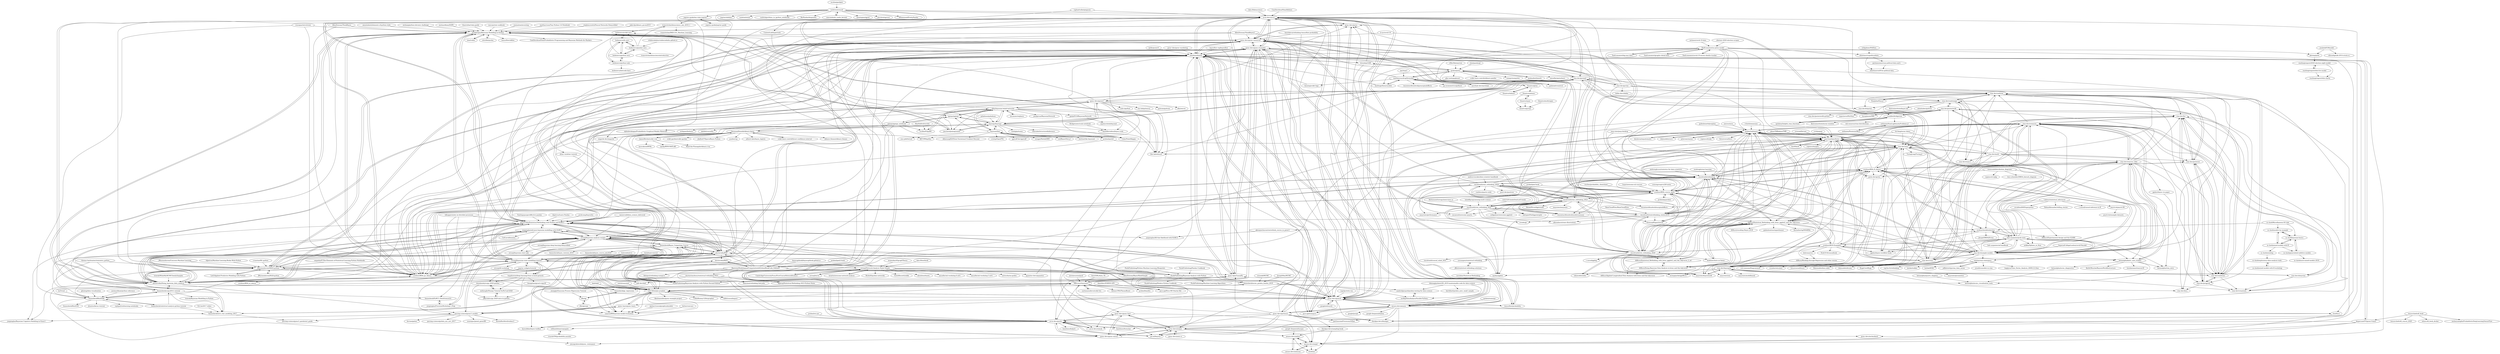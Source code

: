 digraph G {
"CamDavidsonPilon/lifelines" -> "arviz-devs/arviz" ["e"=1]
"pymc-devs/pymc" -> "arviz-devs/arviz" ["e"=1]
"pymc-devs/pymc" -> "pymc-devs/pymc-resources" ["e"=1]
"pymc-devs/pymc" -> "pymc-devs/pymc4" ["e"=1]
"pymc-devs/pymc" -> "stan-dev/stan" ["e"=1]
"pymc-devs/pymc" -> "markdregan/Bayesian-Modelling-in-Python" ["e"=1]
"gadenbuie/tidyexplain" -> "mjskay/tidybayes" ["e"=1]
"ericmjl/bayesian-stats-modelling-tutorial" -> "ericmjl/bayesian-analysis-recipes"
"ericmjl/bayesian-stats-modelling-tutorial" -> "hugobowne/deep-learning-from-scratch-pytorch"
"ericmjl/bayesian-stats-modelling-tutorial" -> "canyon289/bayesian-model-evaluation"
"ericmjl/bayesian-stats-modelling-tutorial" -> "aloctavodia/BAP"
"ericmjl/bayesian-stats-modelling-tutorial" -> "fonnesbeck/intro_stat_modeling_2017"
"ericmjl/bayesian-stats-modelling-tutorial" -> "aloctavodia/Statistical-Rethinking-with-Python-and-PyMC3"
"ericmjl/bayesian-stats-modelling-tutorial" -> "ericmjl/Network-Analysis-Made-Simple"
"ericmjl/bayesian-stats-modelling-tutorial" -> "aloctavodia/Doing_bayesian_data_analysis"
"ericmjl/bayesian-stats-modelling-tutorial" -> "JWarmenhoven/DBDA-python"
"ericmjl/bayesian-stats-modelling-tutorial" -> "pymc-devs/pymc-resources"
"ericmjl/bayesian-stats-modelling-tutorial" -> "AllenDowney/BayesMadeSimple" ["e"=1]
"ericmjl/bayesian-stats-modelling-tutorial" -> "bambinos/bambi"
"ericmjl/bayesian-stats-modelling-tutorial" -> "jupyter-widgets/tutorial" ["e"=1]
"ericmjl/bayesian-stats-modelling-tutorial" -> "ericmjl/dl-workshop" ["e"=1]
"ericmjl/bayesian-stats-modelling-tutorial" -> "markdregan/Bayesian-Modelling-in-Python"
"asadoughi/stat-learning" -> "rmcelreath/rethinking" ["e"=1]
"AllenDowney/ThinkBayes" -> "avehtari/BDA_py_demos" ["e"=1]
"AllenDowney/ThinkBayes" -> "markdregan/Bayesian-Modelling-in-Python" ["e"=1]
"empathy87/The-Elements-of-Statistical-Learning-Python-Notebooks" -> "JWarmenhoven/DBDA-python" ["e"=1]
"empathy87/The-Elements-of-Statistical-Learning-Python-Notebooks" -> "avehtari/BDA_py_demos" ["e"=1]
"mrpandey/d3graphTheory" -> "ericmjl/Network-Analysis-Made-Simple" ["e"=1]
"pyro-ppl/numpyro" -> "arviz-devs/arviz" ["e"=1]
"pyro-ppl/numpyro" -> "bambinos/bambi" ["e"=1]
"koaning/scikit-lego" -> "bambinos/bambi" ["e"=1]
"AllenDowney/BayesMadeSimple" -> "canyon289/bayesian-model-evaluation" ["e"=1]
"AllenDowney/BayesMadeSimple" -> "ericmjl/bayesian-stats-modelling-tutorial" ["e"=1]
"AllenDowney/BayesMadeSimple" -> "fonnesbeck/mcmc_pydata_london_2019" ["e"=1]
"AllenDowney/BayesMadeSimple" -> "ericmjl/bayesian-analysis-recipes" ["e"=1]
"datalorax/equatiomatic" -> "mjskay/tidybayes" ["e"=1]
"avehtari/BDA_course_Aalto" -> "avehtari/BDA_py_demos"
"avehtari/BDA_course_Aalto" -> "rmcelreath/statrethinking_winter2019"
"avehtari/BDA_course_Aalto" -> "avehtari/BDA_R_demos"
"avehtari/BDA_course_Aalto" -> "rmcelreath/rethinking"
"avehtari/BDA_course_Aalto" -> "paul-buerkner/brms"
"avehtari/BDA_course_Aalto" -> "pymc-devs/pymc-resources"
"avehtari/BDA_course_Aalto" -> "rmcelreath/stat_rethinking_2022"
"avehtari/BDA_course_Aalto" -> "stan-dev/stan"
"avehtari/BDA_course_Aalto" -> "rmcelreath/stat_rethinking_2020"
"avehtari/BDA_course_Aalto" -> "avehtari/ROS-Examples"
"avehtari/BDA_course_Aalto" -> "stan-dev/example-models"
"avehtari/BDA_course_Aalto" -> "probml/pyprobml" ["e"=1]
"avehtari/BDA_course_Aalto" -> "mjskay/tidybayes"
"avehtari/BDA_course_Aalto" -> "rmcelreath/stat_rethinking_2023"
"avehtari/BDA_course_Aalto" -> "arviz-devs/arviz"
"rpy2/rpy2" -> "matthewwardrop/formulaic" ["e"=1]
"tensorflow/probability" -> "pymc-devs/pymc4" ["e"=1]
"tensorflow/probability" -> "arviz-devs/arviz" ["e"=1]
"tensorflow/probability" -> "stan-dev/stan" ["e"=1]
"pyjanitor-devs/pyjanitor" -> "bambinos/bambi" ["e"=1]
"pydata/numexpr" -> "aesara-devs/aesara" ["e"=1]
"elliottmorris/politicaldata" -> "elliottmorris/R-for-political-data"
"elliottmorris/politicaldata" -> "jaytimm/american-political-data-and-r"
"holoviz/holoviz" -> "ericmjl/bayesian-stats-modelling-tutorial" ["e"=1]
"pgmpy/pgmpy" -> "pgmpy/pgmpy_notebook" ["e"=1]
"pgmpy/pgmpy" -> "eBay/bayesian-belief-networks" ["e"=1]
"pgmpy/pgmpy" -> "bayespy/bayespy" ["e"=1]
"fonnesbeck/statistical-analysis-python-tutorial" -> "fonnesbeck/Bios8366" ["e"=1]
"fonnesbeck/statistical-analysis-python-tutorial" -> "fonnesbeck/scipy2014_tutorial" ["e"=1]
"fonnesbeck/statistical-analysis-python-tutorial" -> "fonnesbeck/intro_stat_modeling_2017" ["e"=1]
"erikgahner/PolData" -> "elliottmorris/politicaldata" ["e"=1]
"PacktPublishing/Pandas-Cookbook" -> "PacktPublishing/Bayesian-Analysis-with-Python" ["e"=1]
"larsmans/seqlearn" -> "eBay/bayesian-belief-networks" ["e"=1]
"pymc-devs/pymc-resources" -> "aloctavodia/Statistical-Rethinking-with-Python-and-PyMC3"
"pymc-devs/pymc-resources" -> "rmcelreath/rethinking"
"pymc-devs/pymc-resources" -> "rmcelreath/statrethinking_winter2019"
"pymc-devs/pymc-resources" -> "rmcelreath/stat_rethinking_2022"
"pymc-devs/pymc-resources" -> "pymc-devs/pymc" ["e"=1]
"pymc-devs/pymc-resources" -> "bambinos/bambi"
"pymc-devs/pymc-resources" -> "arviz-devs/arviz"
"pymc-devs/pymc-resources" -> "aloctavodia/Doing_bayesian_data_analysis"
"pymc-devs/pymc-resources" -> "aloctavodia/BAP"
"pymc-devs/pymc-resources" -> "JWarmenhoven/DBDA-python"
"pymc-devs/pymc-resources" -> "pymc-devs/pymc-examples"
"pymc-devs/pymc-resources" -> "avehtari/BDA_course_Aalto"
"pymc-devs/pymc-resources" -> "ericmjl/bayesian-analysis-recipes"
"pymc-devs/pymc-resources" -> "rmcelreath/stat_rethinking_2023"
"pymc-devs/pymc-resources" -> "pymc-devs/pymc4"
"ASKurz/Statistical_Rethinking_with_brms_ggplot2_and_the_tidyverse" -> "ASKurz/Doing-Bayesian-Data-Analysis-in-brms-and-the-tidyverse"
"ASKurz/Statistical_Rethinking_with_brms_ggplot2_and_the_tidyverse" -> "ASKurz/Statistical_Rethinking_with_brms_ggplot2_and_the_tidyverse_2_ed"
"ASKurz/Statistical_Rethinking_with_brms_ggplot2_and_the_tidyverse" -> "mjskay/tidybayes"
"ASKurz/Statistical_Rethinking_with_brms_ggplot2_and_the_tidyverse" -> "paul-buerkner/brms"
"ASKurz/Statistical_Rethinking_with_brms_ggplot2_and_the_tidyverse" -> "florianhartig/DHARMa" ["e"=1]
"ASKurz/Statistical_Rethinking_with_brms_ggplot2_and_the_tidyverse" -> "lindeloev/tests-as-linear" ["e"=1]
"ASKurz/Statistical_Rethinking_with_brms_ggplot2_and_the_tidyverse" -> "easystats/bayestestR" ["e"=1]
"ASKurz/Statistical_Rethinking_with_brms_ggplot2_and_the_tidyverse" -> "ASKurz/recoding-Hayes-2018"
"ASKurz/Statistical_Rethinking_with_brms_ggplot2_and_the_tidyverse" -> "avehtari/modelselection"
"ASKurz/Statistical_Rethinking_with_brms_ggplot2_and_the_tidyverse" -> "strengejacke/ggeffects" ["e"=1]
"ASKurz/Statistical_Rethinking_with_brms_ggplot2_and_the_tidyverse" -> "stan-dev/rstanarm"
"ASKurz/Statistical_Rethinking_with_brms_ggplot2_and_the_tidyverse" -> "rmcelreath/rethinking"
"ASKurz/Statistical_Rethinking_with_brms_ggplot2_and_the_tidyverse" -> "stan-dev/bayesplot"
"ASKurz/Statistical_Rethinking_with_brms_ggplot2_and_the_tidyverse" -> "avehtari/BDA_R_demos"
"ASKurz/Statistical_Rethinking_with_brms_ggplot2_and_the_tidyverse" -> "gadenbuie/xaringanthemer" ["e"=1]
"rmcelreath/statrethinking_winter2019" -> "rmcelreath/rethinking"
"rmcelreath/statrethinking_winter2019" -> "avehtari/BDA_course_Aalto"
"rmcelreath/statrethinking_winter2019" -> "pymc-devs/pymc-resources"
"rmcelreath/statrethinking_winter2019" -> "rmcelreath/stat_rethinking_2020"
"rmcelreath/statrethinking_winter2019" -> "mjskay/tidybayes"
"rmcelreath/statrethinking_winter2019" -> "paul-buerkner/brms"
"rmcelreath/statrethinking_winter2019" -> "rmcelreath/stat_rethinking_2022"
"rmcelreath/statrethinking_winter2019" -> "gbosquechacon/statrethink_course_in_pymc3"
"rmcelreath/statrethinking_winter2019" -> "thomasp85/patchwork" ["e"=1]
"rmcelreath/statrethinking_winter2019" -> "ASKurz/Statistical_Rethinking_with_brms_ggplot2_and_the_tidyverse"
"rmcelreath/statrethinking_winter2019" -> "stan-dev/example-models"
"rmcelreath/statrethinking_winter2019" -> "allisonhorst/stats-illustrations" ["e"=1]
"rmcelreath/statrethinking_winter2019" -> "aloctavodia/Statistical-Rethinking-with-Python-and-PyMC3"
"rmcelreath/statrethinking_winter2019" -> "avehtari/BDA_R_demos"
"rmcelreath/statrethinking_winter2019" -> "rstudio/gt" ["e"=1]
"ASKurz/Statistical_Rethinking_with_brms_ggplot2_and_the_tidyverse_2_ed" -> "ASKurz/Doing-Bayesian-Data-Analysis-in-brms-and-the-tidyverse"
"ASKurz/Statistical_Rethinking_with_brms_ggplot2_and_the_tidyverse_2_ed" -> "ASKurz/Applied-Longitudinal-Data-Analysis-with-brms-and-the-tidyverse"
"ASKurz/Statistical_Rethinking_with_brms_ggplot2_and_the_tidyverse_2_ed" -> "ASKurz/Statistical_Rethinking_with_brms_ggplot2_and_the_tidyverse"
"lindeloev/tests-as-linear" -> "ASKurz/Statistical_Rethinking_with_brms_ggplot2_and_the_tidyverse" ["e"=1]
"lindeloev/tests-as-linear" -> "mjskay/tidybayes" ["e"=1]
"raphaelvallat/pingouin" -> "bambinos/bambi" ["e"=1]
"raphaelvallat/pingouin" -> "arviz-devs/arviz" ["e"=1]
"RainCloudPlots/RainCloudPlots" -> "rmcelreath/statrethinking_winter2019" ["e"=1]
"stan-dev/pystan2" -> "stan-dev/stan"
"stan-dev/pystan2" -> "arviz-devs/arviz"
"stan-dev/pystan2" -> "avehtari/BDA_py_demos"
"stan-dev/pystan2" -> "stan-dev/cmdstanpy"
"stan-dev/pystan2" -> "stan-dev/example-models"
"stan-dev/pystan2" -> "stan-dev/pystan"
"stan-dev/pystan2" -> "bambinos/bambi"
"stan-dev/pystan2" -> "blei-lab/edward" ["e"=1]
"stan-dev/pystan2" -> "pymc-devs/pymc" ["e"=1]
"stan-dev/pystan2" -> "pymc-devs/pymc4"
"stan-dev/pystan2" -> "stan-dev/rstan"
"stan-dev/pystan2" -> "pyro-ppl/numpyro" ["e"=1]
"stan-dev/pystan2" -> "bayespy/bayespy"
"stan-dev/pystan2" -> "pymc-devs/pymc2"
"stan-dev/pystan2" -> "stan-dev/cmdstan"
"stan-dev/rstan" -> "stan-dev/stan"
"stan-dev/rstan" -> "paul-buerkner/brms"
"stan-dev/rstan" -> "stan-dev/example-models"
"stan-dev/rstan" -> "stan-dev/rstanarm"
"stan-dev/rstan" -> "stan-dev/bayesplot"
"stan-dev/rstan" -> "rmcelreath/rethinking"
"stan-dev/rstan" -> "avehtari/BDA_R_demos"
"stan-dev/rstan" -> "mjskay/tidybayes"
"stan-dev/rstan" -> "tidymodels/broom" ["e"=1]
"stan-dev/rstan" -> "RcppCore/Rcpp" ["e"=1]
"stan-dev/rstan" -> "stan-dev/loo"
"stan-dev/rstan" -> "rich-iannone/DiagrammeR" ["e"=1]
"stan-dev/rstan" -> "rstudio/reticulate" ["e"=1]
"stan-dev/rstan" -> "futureverse/future" ["e"=1]
"stan-dev/rstan" -> "Rdatatable/data.table" ["e"=1]
"ASKurz/Doing-Bayesian-Data-Analysis-in-brms-and-the-tidyverse" -> "ASKurz/Statistical_Rethinking_with_brms_ggplot2_and_the_tidyverse_2_ed"
"ASKurz/Doing-Bayesian-Data-Analysis-in-brms-and-the-tidyverse" -> "ASKurz/Statistical_Rethinking_with_brms_ggplot2_and_the_tidyverse"
"ASKurz/Doing-Bayesian-Data-Analysis-in-brms-and-the-tidyverse" -> "ASKurz/Applied-Longitudinal-Data-Analysis-with-brms-and-the-tidyverse"
"cambridgespark/pydata-testing-for-data-science" -> "terfilip/DataAnalysisParallel-PyData"
"klemag/pydataLDN_2019-maintainable-code-for-data-science" -> "terfilip/DataAnalysisParallel-PyData"
"klemag/pydataLDN_2019-maintainable-code-for-data-science" -> "cambridgespark/pydata-testing-for-data-science"
"klemag/pydataLDN_2019-maintainable-code-for-data-science" -> "bertilhatt/pydata_pres_small_sample"
"probml/pmtk3" -> "bayesnet/bnt" ["e"=1]
"probml/pmtk3" -> "avehtari/BDA_py_demos" ["e"=1]
"probml/pmtk3" -> "stan-dev/stan" ["e"=1]
"pymc-devs/pymc4" -> "luke14free/pm-prophet"
"pymc-devs/pymc4" -> "arviz-devs/arviz"
"pymc-devs/pymc4" -> "bambinos/bambi"
"pymc-devs/pymc4" -> "rlouf/mcx" ["e"=1]
"pymc-devs/pymc4" -> "pyro-ppl/numpyro" ["e"=1]
"pymc-devs/pymc4" -> "aesara-devs/aesara"
"pymc-devs/pymc4" -> "pymc-devs/pymc" ["e"=1]
"pymc-devs/pymc4" -> "aloctavodia/Statistical-Rethinking-with-Python-and-PyMC3"
"pymc-devs/pymc4" -> "ericmjl/bayesian-analysis-recipes"
"pymc-devs/pymc4" -> "tensorflow/probability" ["e"=1]
"pymc-devs/pymc4" -> "aloctavodia/BAP"
"pymc-devs/pymc4" -> "pymc-devs/pymc-examples"
"pymc-devs/pymc4" -> "google/edward2" ["e"=1]
"pymc-devs/pymc4" -> "blackjax-devs/blackjax" ["e"=1]
"pymc-devs/pymc4" -> "pymc-learn/pymc-learn"
"pydata/bottleneck" -> "pydata/patsy" ["e"=1]
"TheEconomist/big-mac-data" -> "TheEconomist/us-potus-model" ["e"=1]
"bob-carpenter/prob-stats" -> "avehtari/modelselection"
"bob-carpenter/prob-stats" -> "sinhrks/stan-statespace"
"bob-carpenter/prob-stats" -> "stan-dev/posteriordb"
"bob-carpenter/prob-stats" -> "avehtari/ROS-Examples"
"bob-carpenter/prob-stats" -> "milkha/Splines_in_Stan"
"bob-carpenter/prob-stats" -> "ASKurz/Doing-Bayesian-Data-Analysis-in-brms-and-the-tidyverse"
"bob-carpenter/prob-stats" -> "stan-dev/example-models"
"bob-carpenter/prob-stats" -> "betanalpha/knitr_case_studies"
"bob-carpenter/prob-stats" -> "jgabry/bayes-workflow-book"
"bob-carpenter/prob-stats" -> "mjskay/tidybayes"
"bob-carpenter/prob-stats" -> "betanalpha/stan_intro"
"bob-carpenter/prob-stats" -> "stan-dev/rstanarm"
"bob-carpenter/prob-stats" -> "stan-dev/stancon_talks"
"bob-carpenter/prob-stats" -> "bob-carpenter/ad-handbook"
"tdpetrou/Learn-Pandas" -> "aloctavodia/Statistical-Rethinking-with-Python-and-PyMC3" ["e"=1]
"a-martyn/ISL-python" -> "JWarmenhoven/DBDA-python" ["e"=1]
"dabl/dabl" -> "luke14free/pm-prophet" ["e"=1]
"eBay/bayesian-belief-networks" -> "bayespy/bayespy"
"eBay/bayesian-belief-networks" -> "ncullen93/pyBN"
"eBay/bayesian-belief-networks" -> "pgmpy/pgmpy" ["e"=1]
"eBay/bayesian-belief-networks" -> "paulgovan/BayesianNetwork"
"eBay/bayesian-belief-networks" -> "jmschrei/pomegranate" ["e"=1]
"eBay/bayesian-belief-networks" -> "pymc-devs/pymc2"
"eBay/bayesian-belief-networks" -> "bayesnet/bnt"
"eBay/bayesian-belief-networks" -> "danielkorzekwa/bayes-scala"
"eBay/bayesian-belief-networks" -> "CyberPoint/libpgm"
"eBay/bayesian-belief-networks" -> "blei-lab/edward" ["e"=1]
"eBay/bayesian-belief-networks" -> "pgmpy/pgmpy_notebook"
"eBay/bayesian-belief-networks" -> "godai0519/BayesianNetwork"
"eBay/bayesian-belief-networks" -> "larsmans/seqlearn" ["e"=1]
"eBay/bayesian-belief-networks" -> "avehtari/BDA_py_demos"
"eBay/bayesian-belief-networks" -> "markdregan/Bayesian-Modelling-in-Python"
"jupyter-guide/ten-rules-jupyter" -> "jupyter-guide/jupyter-guide"
"jupyter-guide/ten-rules-jupyter" -> "ivanovitchm/datascience_one_2019_1"
"yrosseel/lavaan" -> "paul-buerkner/brms" ["e"=1]
"twiecki/WhileMyMCMCGentlySamples" -> "aloctavodia/Doing_bayesian_data_analysis"
"Joseph94m/MCMC" -> "fonnesbeck/mcmc_pydata_london_2019" ["e"=1]
"dfm/gp" -> "fonnesbeck/gp_regression"
"dfm/gp" -> "dfm/george" ["e"=1]
"bayesnet/bnt" -> "gpstuff-dev/gpstuff" ["e"=1]
"bayesnet/bnt" -> "probml/pmtk3" ["e"=1]
"bayesnet/bnt" -> "eBay/bayesian-belief-networks"
"bayesnet/bnt" -> "bayespy/bayespy"
"bayesnet/bnt" -> "pgmpy/pgmpy" ["e"=1]
"bayesnet/bnt" -> "wengjn/MatlabDBN"
"bayesnet/bnt" -> "sisl/BayesNets.jl" ["e"=1]
"bayesnet/bnt" -> "jluttine/tikz-bayesnet" ["e"=1]
"bayesnet/bnt" -> "CyberPoint/libpgm"
"bayesnet/bnt" -> "cmu-phil/tetrad" ["e"=1]
"bayesnet/bnt" -> "dilinwang820/Stein-Variational-Gradient-Descent" ["e"=1]
"bayesnet/bnt" -> "crishoj/OpenPNL"
"tensorchiefs/dl_book" -> "zacharyaanglin/ProbabilisticDeepLearningTensorFlow"
"tensorchiefs/dl_book" -> "AmpersandTV/pymc3-hmm"
"tensorchiefs/dl_book" -> "tensorchiefs/dl_course_2020"
"tensorchiefs/dl_book" -> "oduerr/dl_book_docker"
"easystats/bayestestR" -> "stan-dev/bayesplot" ["e"=1]
"easystats/bayestestR" -> "mjskay/tidybayes" ["e"=1]
"jasp-stats/jasp-desktop" -> "paul-buerkner/brms" ["e"=1]
"jasp-stats/jasp-desktop" -> "rmcelreath/rethinking" ["e"=1]
"damitkwr/ESRNN-GPU" -> "pyro-ppl/Pyro-M5-Starter-Kit" ["e"=1]
"junpenglao/advance-bayesian-modelling-with-PyMC3" -> "junpenglao/PrecisionWorkshop1_Prep"
"junpenglao/advance-bayesian-modelling-with-PyMC3" -> "junpenglao/All-that-likelihood-with-PyMC3"
"junpenglao/advance-bayesian-modelling-with-PyMC3" -> "aloctavodia/BAP"
"junpenglao/advance-bayesian-modelling-with-PyMC3" -> "ericmjl/bayesian-analysis-recipes"
"junpenglao/advance-bayesian-modelling-with-PyMC3" -> "ColCarroll/minimc" ["e"=1]
"junpenglao/advance-bayesian-modelling-with-PyMC3" -> "aloctavodia/Statistical-Rethinking-with-Python-and-PyMC3"
"junpenglao/advance-bayesian-modelling-with-PyMC3" -> "aloctavodia/Doing_bayesian_data_analysis"
"junpenglao/advance-bayesian-modelling-with-PyMC3" -> "canyon289/bayesian-model-evaluation"
"junpenglao/advance-bayesian-modelling-with-PyMC3" -> "fonnesbeck/PyMC3_DataScienceLA"
"stan-dev/cmdstan" -> "stan-dev/cmdstanr"
"stan-dev/cmdstan" -> "stan-dev/cmdstanpy"
"stan-dev/cmdstan" -> "stan-dev/docs"
"stan-dev/cmdstan" -> "stan-dev/loo"
"stan-dev/cmdstan" -> "stan-dev/posterior"
"stan-dev/cmdstan" -> "stan-dev/stanc3"
"stan-dev/cmdstan" -> "StanJulia/Stan.jl" ["e"=1]
"stan-dev/cmdstan" -> "roualdes/bridgestan"
"stan-dev/cmdstan" -> "stan-dev/projpred"
"stan-dev/cmdstan" -> "stan-dev/httpstan"
"wiseodd/MCMC" -> "fonnesbeck/mcmc_pydata_london_2019" ["e"=1]
"dafiti/causalimpact" -> "luke14free/pm-prophet" ["e"=1]
"dafiti/causalimpact" -> "MBrouns/timeseers" ["e"=1]
"jffist/statistical-rethinking-solutions" -> "cavaunpeu/statistical-rethinking"
"jffist/statistical-rethinking-solutions" -> "corriebar/Statistical-Rethinking"
"stan-dev/rstanarm" -> "stan-dev/bayesplot"
"stan-dev/rstanarm" -> "stan-dev/loo"
"stan-dev/rstanarm" -> "paul-buerkner/brms"
"stan-dev/rstanarm" -> "mjskay/tidybayes"
"stan-dev/rstanarm" -> "stan-dev/stancon_talks"
"stan-dev/rstanarm" -> "stan-dev/rstantools"
"stan-dev/rstanarm" -> "stan-dev/shinystan"
"stan-dev/rstanarm" -> "easystats/bayestestR" ["e"=1]
"stan-dev/rstanarm" -> "stan-dev/rstan"
"stan-dev/rstanarm" -> "stan-dev/cmdstanr"
"stan-dev/rstanarm" -> "stan-dev/posterior"
"stan-dev/rstanarm" -> "stan-dev/example-models"
"stan-dev/rstanarm" -> "ASKurz/Statistical_Rethinking_with_brms_ggplot2_and_the_tidyverse"
"stan-dev/rstanarm" -> "stan-dev/projpred"
"stan-dev/rstanarm" -> "stan-dev/cmdstan"
"avehtari/ROS-Examples" -> "avehtari/modelselection"
"avehtari/ROS-Examples" -> "avehtari/BDA_R_demos"
"avehtari/ROS-Examples" -> "bob-carpenter/prob-stats"
"avehtari/ROS-Examples" -> "stan-dev/example-models"
"avehtari/ROS-Examples" -> "behrman/ros"
"avehtari/ROS-Examples" -> "NickCH-K/causalbook" ["e"=1]
"avehtari/ROS-Examples" -> "betanalpha/knitr_case_studies"
"avehtari/ROS-Examples" -> "rmcelreath/rethinking"
"avehtari/ROS-Examples" -> "ASKurz/Doing-Bayesian-Data-Analysis-in-brms-and-the-tidyverse"
"avehtari/ROS-Examples" -> "avehtari/BDA_course_Aalto"
"avehtari/ROS-Examples" -> "paul-buerkner/brms"
"avehtari/ROS-Examples" -> "ASKurz/Working-through-Regression-and-other-stories"
"avehtari/ROS-Examples" -> "rmcelreath/stat_rethinking_2020"
"avehtari/ROS-Examples" -> "jgabry/bayes-workflow-book"
"jupyter-widgets/tutorial" -> "hugobowne/deep-learning-from-scratch-pytorch" ["e"=1]
"jupyter-widgets/tutorial" -> "ericmjl/bayesian-stats-modelling-tutorial" ["e"=1]
"jupyter-widgets/tutorial" -> "chendaniely/scipy-2020-pandas" ["e"=1]
"CambridgeUniversityPress/FirstCourseNetworkScience" -> "ericmjl/Network-Analysis-Made-Simple" ["e"=1]
"jeffalstott/pystan_time_series" -> "sinhrks/stan-statespace"
"stan-dev/posteriordb" -> "roualdes/bridgestan"
"stan-dev/posteriordb" -> "stan-dev/posteriordb-python"
"stan-dev/posteriordb" -> "spinkney/helpful_stan_functions"
"stan-dev/posteriordb" -> "arviz-devs/preliz"
"stan-dev/posteriordb" -> "stan-dev/loo"
"stan-dev/posteriordb" -> "stan-dev/cmdstanpy"
"stan-dev/posteriordb" -> "jgabry/bayes-workflow-book"
"stan-dev/posteriordb" -> "stan-dev/cmdstanr"
"stan-dev/posteriordb" -> "bob-carpenter/prob-stats"
"stan-dev/posteriordb" -> "mgorinova/SlicStan"
"stan-dev/posteriordb" -> "hyunjimoon/SBC"
"colaboradados/colaboradados.github.io" -> "leobezerra/pandas-zero" ["e"=1]
"m-clark/Miscellaneous-R-Code" -> "m-clark/models-by-example"
"m-clark/Miscellaneous-R-Code" -> "m-clark/bayesian-basics"
"m-clark/Miscellaneous-R-Code" -> "avehtari/modelselection"
"avehtari/modelselection" -> "bob-carpenter/prob-stats"
"avehtari/modelselection" -> "jgabry/bayes-workflow-book"
"avehtari/modelselection" -> "avehtari/BDA_R_demos"
"avehtari/modelselection" -> "ASKurz/Experimental-design-and-the-GLMM"
"avehtari/modelselection" -> "jhoupt/DBDA2Estan"
"TheEconomist/graphic-detail-data" -> "TheEconomist/us-potus-model" ["e"=1]
"altair-viz/altair-tutorial" -> "canyon289/bayesian-model-evaluation" ["e"=1]
"fonnesbeck/mcmc_pydata_london_2019" -> "terfilip/DataAnalysisParallel-PyData"
"fonnesbeck/mcmc_pydata_london_2019" -> "cambridgespark/pydata-testing-for-data-science"
"fonnesbeck/mcmc_pydata_london_2019" -> "fonnesbeck/intro_stat_modeling_2017"
"ijmbarr/causalgraphicalmodels" -> "canyon289/bayesian-model-evaluation" ["e"=1]
"psych-ds/psych-DS" -> "psych-ds/example-datasets"
"rvlenth/emmeans" -> "paul-buerkner/brms" ["e"=1]
"rvlenth/emmeans" -> "mjskay/tidybayes" ["e"=1]
"jupyter-guide/jupyter-guide" -> "jupyter-guide/ten-rules-jupyter"
"pymc-learn/pymc-learn" -> "luke14free/pm-prophet"
"pymc-learn/pymc-learn" -> "parsing-science/pymc3_models"
"pymc-learn/pymc-learn" -> "canyon289/bayesian-model-evaluation"
"PacktPublishing/Bayesian-Analysis-with-Python-Second-Edition" -> "aloctavodia/BAP"
"PacktPublishing/Bayesian-Analysis-with-Python-Second-Edition" -> "aloctavodia/BAP3"
"better/convoys" -> "canyon289/bayesian-model-evaluation" ["e"=1]
"ericmjl/bayesian-deep-learning-demystified" -> "ericmjl/bayesian-stats-talk"
"ericmjl/bayesian-deep-learning-demystified" -> "ericmjl/bayesian-analysis-recipes"
"stan-dev/pystan" -> "stan-dev/cmdstanpy"
"stan-dev/pystan" -> "stan-dev/pystan2"
"stan-dev/pystan" -> "arviz-devs/arviz"
"stan-dev/pystan" -> "stan-dev/cmdstan"
"stan-dev/pystan" -> "stan-dev/httpstan"
"stan-dev/pystan" -> "hddm-devs/hddm" ["e"=1]
"stan-dev/pystan" -> "bambinos/bambi"
"leobezerra/python-zero" -> "leobezerra/python-tads"
"leobezerra/python-zero" -> "leobezerra/ds-zero"
"leobezerra/python-zero" -> "leobezerra/scikit-zero"
"leobezerra/python-zero" -> "leobezerra/pandas-zero"
"r-causal/ggdag" -> "mjskay/tidybayes" ["e"=1]
"junpenglao/PrecisionWorkshop1_Prep" -> "junpenglao/advance-bayesian-modelling-with-PyMC3"
"junpenglao/PrecisionWorkshop1_Prep" -> "fonnesbeck/PyMC3_DataScienceLA"
"luke14free/pm-prophet" -> "MBrouns/timeseers"
"luke14free/pm-prophet" -> "pymc-devs/pymc4"
"luke14free/pm-prophet" -> "parsing-science/pymc3_models"
"luke14free/pm-prophet" -> "ericmjl/bayesian-analysis-recipes"
"luke14free/pm-prophet" -> "canyon289/bayesian-model-evaluation"
"luke14free/pm-prophet" -> "pymc-learn/pymc-learn"
"luke14free/pm-prophet" -> "bambinos/bambi"
"luke14free/pm-prophet" -> "AlexIoannides/pymc-example-project"
"luke14free/pm-prophet" -> "hyosubkim/bayes-toolbox"
"luke14free/pm-prophet" -> "pymc-devs/pymc-examples"
"luke14free/pm-prophet" -> "dafiti/causalimpact" ["e"=1]
"luke14free/pm-prophet" -> "aloctavodia/Statistical-Rethinking-with-Python-and-PyMC3"
"luke14free/pm-prophet" -> "CollinRooney12/htsprophet" ["e"=1]
"luke14free/pm-prophet" -> "pymc-labs/CausalPy" ["e"=1]
"luke14free/pm-prophet" -> "fonnesbeck/Bayes_Computing_Course"
"stan-dev/cmdstanpy" -> "stan-dev/cmdstan"
"stan-dev/cmdstanpy" -> "stan-dev/cmdstanr"
"stan-dev/cmdstanpy" -> "stan-dev/docs"
"stan-dev/cmdstanpy" -> "stan-dev/httpstan"
"stan-dev/cmdstanpy" -> "arviz-devs/preliz"
"stan-dev/cmdstanpy" -> "stan-dev/posteriordb"
"stan-dev/cmdstanpy" -> "stan-dev/stanc3"
"stan-dev/cmdstanpy" -> "jgabry/bayes-workflow-book"
"stan-dev/cmdstanpy" -> "flatironinstitute/bayes-kit"
"stan-dev/cmdstanpy" -> "adamhaber/pybrms" ["e"=1]
"parsing-science/pymc3_models" -> "AustinRochford/webmc3"
"parsing-science/pymc3_models" -> "parsing-science/pymc3_quickstart_guide"
"parsing-science/pymc3_models" -> "luke14free/pm-prophet"
"parsing-science/pymc3_models" -> "ferrine/gelato"
"parsing-science/pymc3_models" -> "junpenglao/Bayesian-Cognitive-Modeling-in-Pymc3"
"parsing-science/pymc3_models" -> "parsing-science/pydata_nyc_nov_2017"
"parsing-science/pymc3_models" -> "pymc-learn/pymc-learn"
"parsing-science/pymc3_models" -> "ericmjl/bayesian-analysis-recipes"
"parsing-science/pymc3_models" -> "usnistgov/pmml_pymcBN"
"ivanovitchm/datascience_one_2019_1" -> "leobezerra/scikit-zero"
"ivanovitchm/datascience_one_2019_1" -> "ivanovitchm/IMD1101_Machine_Learning"
"arviz-devs/simuk" -> "arviz-devs/preliz"
"jaytimm/american-political-data-and-r" -> "elliottmorris/R-for-political-data"
"pymc-devs/nuts-rs" -> "pymc-devs/nutpie"
"jgabry/bayes-vis-paper" -> "stan-dev/docs"
"terfilip/DataAnalysisParallel-PyData" -> "cambridgespark/pydata-testing-for-data-science"
"leobezerra/python-tads" -> "leobezerra/leetcode-hero"
"leobezerra/python-tads" -> "leobezerra/python-zero"
"leobezerra/python-tads" -> "leobezerra/scikit-zero"
"leobezerra/python-tads" -> "leobezerra/ds-zero"
"nytimes/covid-19-data" -> "TheEconomist/us-potus-model" ["e"=1]
"MBrouns/timeseers" -> "luke14free/pm-prophet"
"MBrouns/timeseers" -> "pymc-devs/pymc-examples"
"MBrouns/timeseers" -> "pymc-labs/CausalPy" ["e"=1]
"MBrouns/timeseers" -> "carlomazzaferro/scikit-hts" ["e"=1]
"MBrouns/timeseers" -> "arviz-devs/preliz"
"MBrouns/timeseers" -> "tblume1992/ThymeBoost" ["e"=1]
"MBrouns/timeseers" -> "fonnesbeck/gp_regression"
"MBrouns/timeseers" -> "probml/bandits"
"MBrouns/timeseers" -> "hyosubkim/bayes-toolbox"
"MBrouns/timeseers" -> "bambinos/bambi"
"MBrouns/timeseers" -> "pyro-ppl/Pyro-M5-Starter-Kit"
"k-sys/covid-19" -> "avehtari/BDA_course_Aalto" ["e"=1]
"k-sys/covid-19" -> "pymc-devs/pymc-resources" ["e"=1]
"Lakens/statistical_inferences" -> "arcaldwell49/Superpower"
"Lakens/statistical_inferences" -> "vincentarelbundock/marginaleffects" ["e"=1]
"Lakens/statistical_inferences" -> "RohanAlexander/telling_stories"
"Lakens/statistical_inferences" -> "r-causal/causal-inference-in-R" ["e"=1]
"Lakens/statistical_inferences" -> "ASKurz/Experimental-design-and-the-GLMM"
"Lakens/statistical_inferences" -> "psych-ds/psych-DS"
"crsh/papaja" -> "paul-buerkner/brms" ["e"=1]
"LeiG/Applied-Predictive-Modeling-with-Python" -> "JWarmenhoven/DBDA-python" ["e"=1]
"google/edward2" -> "pymc-devs/pymc4" ["e"=1]
"jmschrei/pomegranate" -> "markdregan/Bayesian-Modelling-in-Python" ["e"=1]
"jmschrei/pomegranate" -> "bayespy/bayespy" ["e"=1]
"jmschrei/pomegranate" -> "arviz-devs/arviz" ["e"=1]
"stephencwelch/Neural-Networks-Demystified" -> "markdregan/Bayesian-Modelling-in-Python" ["e"=1]
"probcomp/bayeslite" -> "aloctavodia/Statistical-Rethinking-with-Python-and-PyMC3" ["e"=1]
"TheEconomist/covid-19-excess-deaths-tracker" -> "TheEconomist/us-potus-model" ["e"=1]
"fonnesbeck/scipy2014_tutorial" -> "aloctavodia/Doing_bayesian_data_analysis"
"fonnesbeck/scipy2014_tutorial" -> "fonnesbeck/intro_stat_modeling_2017"
"fonnesbeck/scipy2014_tutorial" -> "fonnesbeck/Bios8366"
"fonnesbeck/scipy2014_tutorial" -> "markdregan/Bayesian-Modelling-in-Python"
"fonnesbeck/scipy2014_tutorial" -> "fonnesbeck/PyMC3_DataScienceLA"
"fonnesbeck/scipy2014_tutorial" -> "ericmjl/bayesian-analysis-recipes"
"fonnesbeck/scipy2014_tutorial" -> "twiecki/Bayesian-Modelling-in-Python" ["e"=1]
"ericmjl/Network-Analysis-Made-Simple" -> "ericmjl/nxviz" ["e"=1]
"ericmjl/Network-Analysis-Made-Simple" -> "ericmjl/bayesian-stats-modelling-tutorial"
"ericmjl/Network-Analysis-Made-Simple" -> "ericmjl/bayesian-analysis-recipes"
"ericmjl/Network-Analysis-Made-Simple" -> "briatte/awesome-network-analysis" ["e"=1]
"ericmjl/Network-Analysis-Made-Simple" -> "CambridgeUniversityPress/FirstCourseNetworkScience" ["e"=1]
"ericmjl/Network-Analysis-Made-Simple" -> "MridulS/pydata-networkx"
"ericmjl/Network-Analysis-Made-Simple" -> "aloctavodia/Doing_bayesian_data_analysis"
"ericmjl/Network-Analysis-Made-Simple" -> "aloctavodia/Statistical-Rethinking-with-Python-and-PyMC3"
"ericmjl/Network-Analysis-Made-Simple" -> "GiulioRossetti/ndlib" ["e"=1]
"ericmjl/Network-Analysis-Made-Simple" -> "nkoub/multinetx" ["e"=1]
"ericmjl/Network-Analysis-Made-Simple" -> "pyjanitor-devs/pyjanitor" ["e"=1]
"ericmjl/Network-Analysis-Made-Simple" -> "amueller/ml-workshop-4-of-4" ["e"=1]
"ericmjl/Network-Analysis-Made-Simple" -> "amueller/ml-workshop-3-of-4" ["e"=1]
"ericmjl/Network-Analysis-Made-Simple" -> "networkx/nx-guides" ["e"=1]
"ericmjl/Network-Analysis-Made-Simple" -> "AllenDowney/BayesMadeSimple" ["e"=1]
"TheEconomist/us-potus-model" -> "TheEconomist/covid-19-excess-deaths-tracker" ["e"=1]
"TheEconomist/us-potus-model" -> "TheEconomist/big-mac-data" ["e"=1]
"TheEconomist/us-potus-model" -> "TheEconomist/graphic-detail-data" ["e"=1]
"TheEconomist/us-potus-model" -> "pkremp/polls"
"TheEconomist/us-potus-model" -> "rmcelreath/statrethinking_winter2019"
"TheEconomist/us-potus-model" -> "rmcelreath/rethinking"
"TheEconomist/us-potus-model" -> "avehtari/BDA_course_Aalto"
"TheEconomist/us-potus-model" -> "mjskay/tidybayes"
"TheEconomist/us-potus-model" -> "paul-buerkner/brms"
"TheEconomist/us-potus-model" -> "stan-dev/example-models"
"TheEconomist/us-potus-model" -> "bambinos/bambi"
"TheEconomist/us-potus-model" -> "vincentarelbundock/modelsummary" ["e"=1]
"TheEconomist/us-potus-model" -> "elliottmorris/politicaldata"
"TheEconomist/us-potus-model" -> "rlouf/mcx" ["e"=1]
"TheEconomist/us-potus-model" -> "rmcelreath/stat_rethinking_2020"
"AllenDowney/ThinkBayes2" -> "pymc-devs/pymc-resources" ["e"=1]
"AllenDowney/ThinkBayes2" -> "aloctavodia/BAP" ["e"=1]
"AllenDowney/ThinkBayes2" -> "ericmjl/bayesian-stats-modelling-tutorial" ["e"=1]
"AllenDowney/ThinkBayes2" -> "avehtari/BDA_course_Aalto" ["e"=1]
"wzchen/probability_cheatsheet" -> "avehtari/BDA_course_Aalto" ["e"=1]
"jwangjie/Gaussian-Process-Regression-Tutorial" -> "dfm/gp" ["e"=1]
"Quantco/glum" -> "Quantco/tabmat"
"Quantco/glum" -> "matthewwardrop/formulaic"
"Quantco/glum" -> "Quantco/ndonnx"
"luspr/awesome-ml-courses" -> "avehtari/BDA_course_Aalto" ["e"=1]
"rasbt/watermark" -> "arviz-devs/arviz"
"rasbt/watermark" -> "bambinos/bambi"
"rasbt/watermark" -> "jupyter/nbdime" ["e"=1]
"rasbt/watermark" -> "rasbt/mlxtend" ["e"=1]
"rasbt/watermark" -> "engarde-dev/engarde" ["e"=1]
"rasbt/watermark" -> "rasbt/algorithms_in_ipython_notebooks" ["e"=1]
"rasbt/watermark" -> "BioPandas/biopandas" ["e"=1]
"rasbt/watermark" -> "anaconda/nb_conda_kernels" ["e"=1]
"rasbt/watermark" -> "quantopian/qgrid" ["e"=1]
"rasbt/watermark" -> "jmschrei/apricot" ["e"=1]
"rasbt/watermark" -> "altair-viz/altair-tutorial" ["e"=1]
"rasbt/watermark" -> "HHammond/PrettyPandas" ["e"=1]
"rasbt/watermark" -> "ContextLab/hypertools" ["e"=1]
"rasbt/watermark" -> "pymc-devs/pymc4"
"rasbt/watermark" -> "jupyter-guide/ten-rules-jupyter"
"gboeing/data-visualization" -> "fonnesbeck/Bios8366" ["e"=1]
"AmpersandTV/pymc3-hmm" -> "pymc-devs/mcbackend"
"AmpersandTV/pymc3-hmm" -> "arviz-devs/simuk"
"AmpersandTV/pymc3-hmm" -> "pymc-devs/pymc-examples"
"AmpersandTV/pymc3-hmm" -> "aesara-devs/aeppl"
"mjskay/ggdist" -> "mjskay/tidybayes" ["e"=1]
"aloctavodia/Doing_bayesian_data_analysis" -> "JWarmenhoven/DBDA-python"
"aloctavodia/Doing_bayesian_data_analysis" -> "aloctavodia/Statistical-Rethinking-with-Python-and-PyMC3"
"aloctavodia/Doing_bayesian_data_analysis" -> "markdregan/Bayesian-Modelling-in-Python"
"aloctavodia/Doing_bayesian_data_analysis" -> "aloctavodia/BAP"
"aloctavodia/Doing_bayesian_data_analysis" -> "ericmjl/bayesian-analysis-recipes"
"aloctavodia/Doing_bayesian_data_analysis" -> "bambinos/bambi"
"aloctavodia/Doing_bayesian_data_analysis" -> "pymc-devs/pymc-resources"
"aloctavodia/Doing_bayesian_data_analysis" -> "avehtari/BDA_py_demos"
"aloctavodia/Doing_bayesian_data_analysis" -> "fonnesbeck/scipy2014_tutorial"
"aloctavodia/Doing_bayesian_data_analysis" -> "arviz-devs/arviz"
"aloctavodia/Doing_bayesian_data_analysis" -> "junpenglao/advance-bayesian-modelling-with-PyMC3"
"aloctavodia/Doing_bayesian_data_analysis" -> "pymc-devs/pymc4"
"aloctavodia/Doing_bayesian_data_analysis" -> "parsing-science/pymc3_models"
"aloctavodia/Doing_bayesian_data_analysis" -> "ericmjl/bayesian-stats-modelling-tutorial"
"aloctavodia/Doing_bayesian_data_analysis" -> "junpenglao/Bayesian-Cognitive-Modeling-in-Pymc3"
"pgmpy/pgmpy_notebook" -> "pgmpy/pgmpy" ["e"=1]
"pgmpy/pgmpy_notebook" -> "erdogant/bnlearn" ["e"=1]
"pgmpy/pgmpy_notebook" -> "PacktPublishing/Bayesian-Analysis-with-Python-Second-Edition"
"pgmpy/pgmpy_notebook" -> "ncullen93/pyBN"
"pgmpy/pgmpy_notebook" -> "CyberPoint/libpgm"
"pgmpy/pgmpy_notebook" -> "akelleh/causality" ["e"=1]
"pgmpy/pgmpy_notebook" -> "alphabetakappa/Probabilistic-Graphical-Models-Materials"
"hugobowne/deep-learning-from-scratch-pytorch" -> "enthought/Numpy-Tutorial-SciPyConf-2020"
"hugobowne/deep-learning-from-scratch-pytorch" -> "jiffyclub/scipy-2020-intro-to-python"
"hugobowne/deep-learning-from-scratch-pytorch" -> "chendaniely/scipy-2020-pandas"
"hugobowne/deep-learning-from-scratch-pytorch" -> "knaaptime/pysal-scipy20"
"hugobowne/deep-learning-from-scratch-pytorch" -> "ericmjl/bayesian-stats-modelling-tutorial"
"MaxHalford/sorobn" -> "ncullen93/pyBN" ["e"=1]
"aesara-devs/aesara" -> "blackjax-devs/blackjax" ["e"=1]
"aesara-devs/aesara" -> "pymc-devs/pytensor"
"aesara-devs/aesara" -> "bambinos/bambi"
"aesara-devs/aesara" -> "pymc-devs/pymc-examples"
"aesara-devs/aesara" -> "arviz-devs/arviz"
"aesara-devs/aesara" -> "aesara-devs/aeppl"
"aesara-devs/aesara" -> "pyro-ppl/numpyro" ["e"=1]
"aesara-devs/aesara" -> "pymc-devs/pymc4"
"aesara-devs/aesara" -> "pymc-labs/CausalPy" ["e"=1]
"aesara-devs/aesara" -> "google-deepmind/optax" ["e"=1]
"aesara-devs/aesara" -> "rlouf/mcx" ["e"=1]
"aesara-devs/aesara" -> "JaxGaussianProcesses/GPJax" ["e"=1]
"aesara-devs/aesara" -> "pymc-devs/pymc" ["e"=1]
"aesara-devs/aesara" -> "jax-ml/bayeux" ["e"=1]
"aesara-devs/aesara" -> "google/jaxopt" ["e"=1]
"stan-dev/posterior" -> "stan-dev/cmdstanr"
"stan-dev/posterior" -> "stan-dev/loo"
"stan-dev/posterior" -> "stan-dev/bayesplot"
"stan-dev/posterior" -> "stan-dev/projpred"
"stan-dev/posterior" -> "stan-dev/cmdstan"
"stan-dev/example-models" -> "stan-dev/stan"
"stan-dev/example-models" -> "avehtari/BDA_R_demos"
"stan-dev/example-models" -> "paul-buerkner/brms"
"stan-dev/example-models" -> "stan-dev/stancon_talks"
"stan-dev/example-models" -> "stan-dev/rstan"
"stan-dev/example-models" -> "stan-dev/bayesplot"
"stan-dev/example-models" -> "sinhrks/stan-statespace"
"stan-dev/example-models" -> "rmcelreath/rethinking"
"stan-dev/example-models" -> "stan-dev/rstanarm"
"stan-dev/example-models" -> "avehtari/ROS-Examples"
"stan-dev/example-models" -> "bob-carpenter/prob-stats"
"stan-dev/example-models" -> "avehtari/modelselection"
"stan-dev/example-models" -> "ASKurz/Statistical_Rethinking_with_brms_ggplot2_and_the_tidyverse"
"stan-dev/example-models" -> "mjskay/tidybayes"
"stan-dev/example-models" -> "betanalpha/knitr_case_studies"
"m-clark/mixedup" -> "m-clark/exploratory-data-analysis-tools"
"m-clark/exploratory-data-analysis-tools" -> "m-clark/mixed-models-with-R-workshop"
"sinhrks/stan-statespace" -> "jeffalstott/pystan_time_series"
"sinhrks/stan-statespace" -> "jrnold/ssmodels-in-stan"
"sinhrks/stan-statespace" -> "hagijyun/Time_Series_Analysis_4SSM_R_Stan"
"sinhrks/stan-statespace" -> "ssp3nc3r/rethinking"
"sinhrks/stan-statespace" -> "helske/walker"
"sinhrks/stan-statespace" -> "bob-carpenter/prob-stats"
"sinhrks/stan-statespace" -> "helske/KFAS"
"fonnesbeck/gp_regression" -> "fonnesbeck/Bayes_Computing_Course"
"fonnesbeck/gp_regression" -> "dfm/gp"
"jiffyclub/scipy-2020-intro-to-python" -> "enthought/Numpy-Tutorial-SciPyConf-2020"
"leobezerra/ds-zero" -> "leobezerra/pandas-zero"
"leobezerra/ds-zero" -> "leobezerra/python-zero"
"leobezerra/ds-zero" -> "leobezerra/scikit-zero"
"leobezerra/ds-zero" -> "leobezerra/python-tads"
"leobezerra/pandas-zero" -> "leobezerra/ds-zero"
"leobezerra/pandas-zero" -> "leobezerra/scikit-zero"
"leobezerra/pandas-zero" -> "leobezerra/python-zero"
"leobezerra/pandas-zero" -> "ivanovitchm/datascience_one_2019_1"
"leobezerra/pandas-zero" -> "ivanovitchm/datascienceintroduction"
"ImperialCollegeLondon/covid19model" -> "stan-dev/example-models" ["e"=1]
"bayesflow-org/bayesflow" -> "pymc-devs/nutpie" ["e"=1]
"bayesflow-org/bayesflow" -> "bambinos/bambi" ["e"=1]
"ksachdeva/rethinking-tensorflow-probability" -> "pymc-devs/pymc-resources" ["e"=1]
"ksachdeva/rethinking-tensorflow-probability" -> "pymc-devs/pymc4" ["e"=1]
"carlomazzaferro/scikit-hts" -> "MBrouns/timeseers" ["e"=1]
"AutoViML/Auto_TS" -> "MBrouns/timeseers" ["e"=1]
"rlouf/mcx" -> "aesara-devs/aeppl" ["e"=1]
"StanJulia/Stan.jl" -> "stan-dev/cmdstan" ["e"=1]
"fonnesbeck/Bayes_Computing_Course" -> "fonnesbeck/gp_regression"
"fonnesbeck/Bayes_Computing_Course" -> "fonnesbeck/bayes_tutorial_2019"
"fonnesbeck/Bayes_Computing_Course" -> "canyon289/bayesian-model-evaluation"
"fonnesbeck/Bayes_Computing_Course" -> "ericmjl/bayesian-analysis-recipes"
"fonnesbeck/Bayes_Computing_Course" -> "arviz-devs/simuk"
"fonnesbeck/Bayes_Computing_Course" -> "aloctavodia/BAP"
"fonnesbeck/Bayes_Computing_Course" -> "fonnesbeck/bayes_course_july2020"
"fonnesbeck/Bayes_Computing_Course" -> "fonnesbeck/mcmc_pydata_london_2019"
"fonnesbeck/Bayes_Computing_Course" -> "luke14free/pm-prophet"
"stan-dev/cmdstanr" -> "stan-dev/posterior"
"stan-dev/cmdstanr" -> "stan-dev/cmdstan"
"stan-dev/cmdstanr" -> "stan-dev/loo"
"stan-dev/cmdstanr" -> "stan-dev/projpred"
"stan-dev/cmdstanr" -> "stan-dev/bayesplot"
"stan-dev/cmdstanr" -> "stan-dev/rstantools"
"stan-dev/cmdstanr" -> "stan-dev/cmdstanpy"
"matthewwardrop/formulaic" -> "pydata/patsy"
"matthewwardrop/formulaic" -> "bambinos/formulae"
"matthewwardrop/formulaic" -> "Quantco/glum"
"matthewwardrop/formulaic" -> "bambinos/bambi"
"matthewwardrop/formulaic" -> "py-econometrics/pyfixest" ["e"=1]
"matthewwardrop/formulaic" -> "bashtage/linearmodels" ["e"=1]
"matthewwardrop/formulaic" -> "narwhals-dev/narwhals" ["e"=1]
"matthewwardrop/formulaic" -> "vincentarelbundock/pymarginaleffects"
"matthewwardrop/formulaic" -> "koaning/scikit-lego" ["e"=1]
"matthewwardrop/formulaic" -> "godatadriven/evol"
"gbosquechacon/statrethink_course_in_pymc3" -> "junpenglao/All-that-likelihood-with-PyMC3"
"Quantco/tabmat" -> "Quantco/glum"
"enthought/Numpy-Tutorial-SciPyConf-2020" -> "chendaniely/scipy-2020-pandas"
"enthought/Numpy-Tutorial-SciPyConf-2020" -> "jiffyclub/scipy-2020-intro-to-python"
"chendaniely/scipy-2020-pandas" -> "enthought/Numpy-Tutorial-SciPyConf-2020"
"chendaniely/scipy-2020-pandas" -> "jiffyclub/scipy-2020-intro-to-python"
"godai0519/BayesianNetwork" -> "mpatacchiola/bayonet"
"leobezerra/scikit-zero" -> "leobezerra/ds-zero"
"probml/pml-book" -> "avehtari/BDA_course_Aalto" ["e"=1]
"probml/pml-book" -> "rmcelreath/stat_rethinking_2022" ["e"=1]
"data-8/datascience" -> "arviz-devs/arviz" ["e"=1]
"yhat/rodeo" -> "markdregan/Bayesian-Modelling-in-Python" ["e"=1]
"rouseguy/intro2stats" -> "markdregan/Bayesian-Modelling-in-Python" ["e"=1]
"rouseguy/intro2stats" -> "avehtari/BDA_py_demos" ["e"=1]
"rouseguy/intro2stats" -> "fonnesbeck/Bios8366" ["e"=1]
"stitchfix/pyxley" -> "markdregan/Bayesian-Modelling-in-Python" ["e"=1]
"avehtari/BDA_py_demos" -> "avehtari/BDA_R_demos"
"avehtari/BDA_py_demos" -> "avehtari/BDA_course_Aalto"
"avehtari/BDA_py_demos" -> "aloctavodia/Statistical-Rethinking-with-Python-and-PyMC3"
"avehtari/BDA_py_demos" -> "aloctavodia/Doing_bayesian_data_analysis"
"avehtari/BDA_py_demos" -> "avehtari/BDA_m_demos" ["e"=1]
"avehtari/BDA_py_demos" -> "ericmjl/bayesian-analysis-recipes"
"avehtari/BDA_py_demos" -> "markdregan/Bayesian-Modelling-in-Python"
"avehtari/BDA_py_demos" -> "bambinos/bambi"
"avehtari/BDA_py_demos" -> "aloctavodia/BAP"
"avehtari/BDA_py_demos" -> "rmcelreath/rethinking"
"avehtari/BDA_py_demos" -> "stan-dev/pystan2"
"avehtari/BDA_py_demos" -> "arviz-devs/arviz"
"avehtari/BDA_py_demos" -> "pymc-devs/pymc-resources"
"avehtari/BDA_py_demos" -> "JWarmenhoven/DBDA-python"
"avehtari/BDA_py_demos" -> "daft-dev/daft" ["e"=1]
"alex/nyt-2020-election-scraper" -> "TheEconomist/us-potus-model" ["e"=1]
"arviz-devs/arviz" -> "bambinos/bambi"
"arviz-devs/arviz" -> "pyro-ppl/numpyro" ["e"=1]
"arviz-devs/arviz" -> "pymc-devs/pymc4"
"arviz-devs/arviz" -> "pymc-devs/pymc" ["e"=1]
"arviz-devs/arviz" -> "blackjax-devs/blackjax" ["e"=1]
"arviz-devs/arviz" -> "aesara-devs/aesara"
"arviz-devs/arviz" -> "pymc-devs/pymc-resources"
"arviz-devs/arviz" -> "pymc-devs/pymc-examples"
"arviz-devs/arviz" -> "pymc-labs/CausalPy" ["e"=1]
"arviz-devs/arviz" -> "aloctavodia/Statistical-Rethinking-with-Python-and-PyMC3"
"arviz-devs/arviz" -> "arviz-devs/preliz"
"arviz-devs/arviz" -> "tensorflow/probability" ["e"=1]
"arviz-devs/arviz" -> "stan-dev/pystan2"
"arviz-devs/arviz" -> "avehtari/BDA_py_demos"
"arviz-devs/arviz" -> "aloctavodia/Doing_bayesian_data_analysis"
"dask/dask-tutorial" -> "ericmjl/bayesian-stats-modelling-tutorial" ["e"=1]
"dask/dask-tutorial" -> "hugobowne/deep-learning-from-scratch-pytorch" ["e"=1]
"jakevdp/sklearn_pycon2015" -> "markdregan/Bayesian-Modelling-in-Python" ["e"=1]
"BayesianModelingandComputationInPython/BookCode_Edition1" -> "aloctavodia/BAP3"
"BayesianModelingandComputationInPython/BookCode_Edition1" -> "fehiepsi/rethinking-numpyro" ["e"=1]
"BayesianModelingandComputationInPython/BookCode_Edition1" -> "pymc-devs/pymc-resources"
"BayesianModelingandComputationInPython/BookCode_Edition1" -> "arviz-devs/arviz"
"BayesianModelingandComputationInPython/BookCode_Edition1" -> "bambinos/bambi"
"BayesianModelingandComputationInPython/BookCode_Edition1" -> "pymc-devs/pymc-examples"
"BayesianModelingandComputationInPython/BookCode_Edition1" -> "arviz-devs/preliz"
"BayesianModelingandComputationInPython/BookCode_Edition1" -> "aloctavodia/BAP"
"BayesianModelingandComputationInPython/BookCode_Edition1" -> "pymc-labs/CausalPy" ["e"=1]
"BayesianModelingandComputationInPython/BookCode_Edition1" -> "PacktPublishing/Bayesian-Analysis-with-Python-Second-Edition"
"BayesianModelingandComputationInPython/BookCode_Edition1" -> "kpjmcg/Statistical-Rethinking-2023-Python-Notes"
"BayesianModelingandComputationInPython/BookCode_Edition1" -> "dustinstansbury/statistical-rethinking-2023"
"BayesianModelingandComputationInPython/BookCode_Edition1" -> "junpenglao/advance-bayesian-modelling-with-PyMC3"
"BayesianModelingandComputationInPython/BookCode_Edition1" -> "aloctavodia/Statistical-Rethinking-with-Python-and-PyMC3"
"BayesianModelingandComputationInPython/BookCode_Edition1" -> "pymc-devs/nutpie"
"pymc-devs/pymc2" -> "bayespy/bayespy"
"pymc-devs/pymc2" -> "pymc-devs/pymc" ["e"=1]
"pymc-devs/pymc2" -> "aloctavodia/Doing_bayesian_data_analysis"
"pymc-devs/pymc2" -> "eBay/bayesian-belief-networks"
"pymc-devs/pymc2" -> "blei-lab/edward" ["e"=1]
"pymc-devs/pymc2" -> "avehtari/BDA_py_demos"
"pymc-devs/pymc2" -> "mila-iqia/fuel" ["e"=1]
"pymc-devs/pymc2" -> "RJT1990/pyflux" ["e"=1]
"pymc-devs/pymc2" -> "stan-dev/pystan2"
"pymc-devs/pymc2" -> "lisa-lab/pylearn2" ["e"=1]
"pymc-devs/pymc2" -> "pybrain/pybrain" ["e"=1]
"pymc-devs/pymc2" -> "markdregan/Bayesian-Modelling-in-Python"
"pymc-devs/pymc2" -> "dfm/emcee" ["e"=1]
"pymc-devs/pymc2" -> "jmschrei/pomegranate" ["e"=1]
"pymc-devs/pymc2" -> "daft-dev/daft" ["e"=1]
"bayesoptbook/bayesoptbook.github.io" -> "BayesianModelingandComputationInPython/BookCode_Edition1" ["e"=1]
"JWarmenhoven/ISLR-python" -> "JWarmenhoven/DBDA-python" ["e"=1]
"pymc-devs/pymc-examples" -> "pymc-devs/pymc-extras"
"pymc-devs/pymc-examples" -> "arviz-devs/preliz"
"pymc-devs/pymc-examples" -> "AmpersandTV/pymc3-hmm"
"pymc-devs/pymc-examples" -> "bambinos/bambi"
"pymc-devs/pymc-examples" -> "aesara-devs/aesara"
"pymc-devs/pymc-examples" -> "aesara-devs/aeppl"
"pymc-devs/pymc-examples" -> "MBrouns/timeseers"
"pymc-devs/pymc-examples" -> "blackjax-devs/blackjax" ["e"=1]
"pymc-devs/pymc-examples" -> "pymc-devs/nutpie"
"pymc-devs/pymc-examples" -> "arviz-devs/simuk"
"pymc-devs/pymc-examples" -> "pymc-devs/pytensor"
"pymc-devs/pymc-examples" -> "pymc-labs/CausalPy" ["e"=1]
"pymc-devs/pymc-examples" -> "pymc-devs/pymc-bart"
"pymc-devs/pymc-examples" -> "arviz-devs/arviz"
"pymc-devs/pymc-examples" -> "pymc-devs/pymc-resources"
"mjskay/tidybayes" -> "stan-dev/bayesplot"
"mjskay/tidybayes" -> "paul-buerkner/brms"
"mjskay/tidybayes" -> "mjskay/ggdist" ["e"=1]
"mjskay/tidybayes" -> "tidymodels/infer" ["e"=1]
"mjskay/tidybayes" -> "easystats/bayestestR" ["e"=1]
"mjskay/tidybayes" -> "tidymodels/corrr" ["e"=1]
"mjskay/tidybayes" -> "stan-dev/rstanarm"
"mjskay/tidybayes" -> "strengejacke/ggeffects" ["e"=1]
"mjskay/tidybayes" -> "easystats/see" ["e"=1]
"mjskay/tidybayes" -> "njtierney/naniar" ["e"=1]
"mjskay/tidybayes" -> "ASKurz/Statistical_Rethinking_with_brms_ggplot2_and_the_tidyverse"
"mjskay/tidybayes" -> "ropensci/drake" ["e"=1]
"mjskay/tidybayes" -> "datalorax/equatiomatic" ["e"=1]
"mjskay/tidybayes" -> "futureverse/furrr" ["e"=1]
"mjskay/tidybayes" -> "vincentarelbundock/modelsummary" ["e"=1]
"paul-buerkner/brms" -> "mjskay/tidybayes"
"paul-buerkner/brms" -> "stan-dev/bayesplot"
"paul-buerkner/brms" -> "rmcelreath/rethinking"
"paul-buerkner/brms" -> "stan-dev/rstanarm"
"paul-buerkner/brms" -> "easystats/bayestestR" ["e"=1]
"paul-buerkner/brms" -> "stan-dev/stan"
"paul-buerkner/brms" -> "ASKurz/Statistical_Rethinking_with_brms_ggplot2_and_the_tidyverse"
"paul-buerkner/brms" -> "stan-dev/example-models"
"paul-buerkner/brms" -> "lme4/lme4" ["e"=1]
"paul-buerkner/brms" -> "mjskay/ggdist" ["e"=1]
"paul-buerkner/brms" -> "stan-dev/rstan"
"paul-buerkner/brms" -> "greta-dev/greta" ["e"=1]
"paul-buerkner/brms" -> "ropensci/targets" ["e"=1]
"paul-buerkner/brms" -> "thomasp85/patchwork" ["e"=1]
"paul-buerkner/brms" -> "strengejacke/ggeffects" ["e"=1]
"stan-dev/math" -> "stan-dev/stan" ["e"=1]
"stan-dev/math" -> "stan-dev/cmdstan" ["e"=1]
"stan-dev/math" -> "stan-dev/stanc3" ["e"=1]
"stan-dev/math" -> "stan-dev/cmdstanr" ["e"=1]
"stan-dev/math" -> "stan-dev/stancon_talks" ["e"=1]
"stan-dev/math" -> "stan-dev/cmdstanpy" ["e"=1]
"stan-dev/math" -> "paul-buerkner/brms" ["e"=1]
"stan-dev/math" -> "stan-dev/bayesplot" ["e"=1]
"stan-dev/math" -> "stan-dev/posterior" ["e"=1]
"justmarkham/python-reference" -> "fonnesbeck/Bios8366" ["e"=1]
"rmcelreath/stat_rethinking_2020" -> "rmcelreath/rethinking"
"rmcelreath/stat_rethinking_2020" -> "rmcelreath/statrethinking_winter2019"
"rmcelreath/stat_rethinking_2020" -> "rmcelreath/causal_salad_2021" ["e"=1]
"rmcelreath/stat_rethinking_2020" -> "avehtari/BDA_course_Aalto"
"rmcelreath/stat_rethinking_2020" -> "rmcelreath/stat_rethinking_2022"
"rmcelreath/stat_rethinking_2020" -> "pymc-devs/pymc-resources"
"rmcelreath/stat_rethinking_2020" -> "mjskay/tidybayes"
"rmcelreath/stat_rethinking_2020" -> "ASKurz/Statistical_Rethinking_with_brms_ggplot2_and_the_tidyverse"
"rmcelreath/stat_rethinking_2020" -> "avehtari/ROS-Examples"
"rmcelreath/stat_rethinking_2020" -> "paul-buerkner/brms"
"rmcelreath/stat_rethinking_2020" -> "rmcelreath/stat_rethinking_2023"
"rmcelreath/stat_rethinking_2020" -> "r-causal/ggdag" ["e"=1]
"rmcelreath/stat_rethinking_2020" -> "ASKurz/Statistical_Rethinking_with_brms_ggplot2_and_the_tidyverse_2_ed"
"rmcelreath/stat_rethinking_2020" -> "lindeloev/tests-as-linear" ["e"=1]
"rmcelreath/stat_rethinking_2020" -> "cavaunpeu/statistical-rethinking"
"AmazaspShumik/sklearn-bayes" -> "JamesRitchie/scikit-rvm"
"AmazaspShumik/sklearn-bayes" -> "scikit-learn-contrib/forest-confidence-interval" ["e"=1]
"AmazaspShumik/sklearn-bayes" -> "bayespy/bayespy"
"AmazaspShumik/sklearn-bayes" -> "sklearn-theano/sklearn-theano" ["e"=1]
"AmazaspShumik/sklearn-bayes" -> "ericmjl/bayesian-analysis-recipes"
"AmazaspShumik/sklearn-bayes" -> "luke14free/pm-prophet"
"AmazaspShumik/sklearn-bayes" -> "aloctavodia/Doing_bayesian_data_analysis"
"AmazaspShumik/sklearn-bayes" -> "scikit-garden/scikit-garden" ["e"=1]
"AmazaspShumik/sklearn-bayes" -> "aloctavodia/Statistical-Rethinking-with-Python-and-PyMC3"
"AmazaspShumik/sklearn-bayes" -> "jhallock7/SparseBayes-Python"
"AmazaspShumik/sklearn-bayes" -> "yandex/rep" ["e"=1]
"AmazaspShumik/sklearn-bayes" -> "engarde-dev/engarde" ["e"=1]
"AmazaspShumik/sklearn-bayes" -> "bambinos/bambi"
"AmazaspShumik/sklearn-bayes" -> "adtech-labs/bayes_logistic"
"AmazaspShumik/sklearn-bayes" -> "RJT1990/pyflux" ["e"=1]
"stan-dev/shinystan" -> "stan-dev/rstantools"
"stan-dev/shinystan" -> "stan-dev/loo"
"stan-dev/shinystan" -> "stan-dev/bayesplot"
"stan-dev/shinystan" -> "stan-dev/rstanarm"
"pymc-devs/nutpie" -> "pymc-devs/nuts-rs"
"pymc-devs/nutpie" -> "pymc-devs/pymc-extras"
"pymc-devs/nutpie" -> "pymc-devs/mcbackend"
"pymc-devs/nutpie" -> "pymc-devs/pymc-bart"
"pymc-devs/nutpie" -> "aesara-devs/aehmc"
"pymc-devs/nutpie" -> "arviz-devs/preliz"
"pymc-devs/nutpie" -> "aesara-devs/aeppl"
"pymc-devs/nutpie" -> "jax-ml/bayeux" ["e"=1]
"stan-dev/loo" -> "stan-dev/posterior"
"stan-dev/loo" -> "stan-dev/projpred"
"stan-dev/loo" -> "stan-dev/cmdstanr"
"stan-dev/loo" -> "stan-dev/bayesplot"
"stan-dev/loo" -> "stan-dev/rstantools"
"stan-dev/loo" -> "stan-dev/rstanarm"
"aesara-devs/aeppl" -> "aesara-devs/aemcmc"
"aesara-devs/aeppl" -> "aesara-devs/aehmc"
"aesara-devs/aeppl" -> "rlouf/aex"
"washingtonpost/2020-election-night-model" -> "washingtonpost/elex-clarity"
"washingtonpost/2020-election-night-model" -> "washingtonpost/elex-live-model"
"behrman/ros" -> "ASKurz/Working-through-Regression-and-other-stories"
"m-clark/mixed-models-with-R-workshop" -> "m-clark/exploratory-data-analysis-tools"
"spinkney/helpful_stan_functions" -> "roualdes/bridgestan"
"m-clark/models-by-example" -> "m-clark/bayesian-basics"
"m-clark/models-by-example" -> "m-clark/mixed-models-with-R"
"aesara-devs/aehmc" -> "aesara-devs/aemcmc"
"aesara-devs/aehmc" -> "aesara-devs/aeppl"
"aesara-devs/aehmc" -> "rlouf/aex"
"amontalenti/elements-of-python-style" -> "markdregan/Bayesian-Modelling-in-Python" ["e"=1]
"rmcelreath/stat_rethinking_2022" -> "rmcelreath/rethinking"
"rmcelreath/stat_rethinking_2022" -> "rmcelreath/stat_rethinking_2023"
"rmcelreath/stat_rethinking_2022" -> "pymc-devs/pymc-resources"
"rmcelreath/stat_rethinking_2022" -> "avehtari/BDA_course_Aalto"
"rmcelreath/stat_rethinking_2022" -> "rmcelreath/statrethinking_winter2019"
"rmcelreath/stat_rethinking_2022" -> "rmcelreath/stat_rethinking_2020"
"rmcelreath/stat_rethinking_2022" -> "rmcelreath/stat_rethinking_2024"
"rmcelreath/stat_rethinking_2022" -> "mcanouil/awesome-quarto" ["e"=1]
"rmcelreath/stat_rethinking_2022" -> "paul-buerkner/brms"
"rmcelreath/stat_rethinking_2022" -> "allisonhorst/stats-illustrations" ["e"=1]
"rmcelreath/stat_rethinking_2022" -> "IndrajeetPatil/ggstatsplot" ["e"=1]
"rmcelreath/stat_rethinking_2022" -> "rstudio/gt" ["e"=1]
"rmcelreath/stat_rethinking_2022" -> "easystats/performance" ["e"=1]
"rmcelreath/stat_rethinking_2022" -> "vincentarelbundock/modelsummary" ["e"=1]
"rmcelreath/stat_rethinking_2022" -> "erikgahner/awesome-ggplot2" ["e"=1]
"mshang/python-elevator-challenge" -> "markdregan/Bayesian-Modelling-in-Python" ["e"=1]
"cxli233/FriendsDontLetFriends" -> "rmcelreath/stat_rethinking_2022" ["e"=1]
"justmarkham/DAT8" -> "markdregan/Bayesian-Modelling-in-Python" ["e"=1]
"JWarmenhoven/Coursera-Machine-Learning" -> "JWarmenhoven/DBDA-python" ["e"=1]
"probml/pml2-book" -> "BayesianModelingandComputationInPython/BookCode_Edition1" ["e"=1]
"markdregan/Bayesian-Modelling-in-Python" -> "aloctavodia/Doing_bayesian_data_analysis"
"markdregan/Bayesian-Modelling-in-Python" -> "blei-lab/edward" ["e"=1]
"markdregan/Bayesian-Modelling-in-Python" -> "aloctavodia/Statistical-Rethinking-with-Python-and-PyMC3"
"markdregan/Bayesian-Modelling-in-Python" -> "pymc-devs/pymc" ["e"=1]
"markdregan/Bayesian-Modelling-in-Python" -> "avehtari/BDA_py_demos"
"markdregan/Bayesian-Modelling-in-Python" -> "jmschrei/pomegranate" ["e"=1]
"markdregan/Bayesian-Modelling-in-Python" -> "tensorflow/skflow" ["e"=1]
"markdregan/Bayesian-Modelling-in-Python" -> "CamDavidsonPilon/Probabilistic-Programming-and-Bayesian-Methods-for-Hackers" ["e"=1]
"markdregan/Bayesian-Modelling-in-Python" -> "fonnesbeck/scipy2014_tutorial"
"markdregan/Bayesian-Modelling-in-Python" -> "ericmjl/bayesian-analysis-recipes"
"markdregan/Bayesian-Modelling-in-Python" -> "pymc-devs/pymc-resources"
"markdregan/Bayesian-Modelling-in-Python" -> "stitchfix/pyxley" ["e"=1]
"markdregan/Bayesian-Modelling-in-Python" -> "pgmpy/pgmpy" ["e"=1]
"markdregan/Bayesian-Modelling-in-Python" -> "ericmjl/bayesian-stats-modelling-tutorial"
"markdregan/Bayesian-Modelling-in-Python" -> "yhat/rodeo" ["e"=1]
"Quartz/bad-data-guide" -> "markdregan/Bayesian-Modelling-in-Python" ["e"=1]
"BoltzmannEntropy/interviews.ai" -> "rmcelreath/stat_rethinking_2022" ["e"=1]
"glmmTMB/glmmTMB" -> "paul-buerkner/brms" ["e"=1]
"thomas-haslwanter/statsintro_python" -> "fonnesbeck/Bios8366" ["e"=1]
"thomas-haslwanter/statsintro_python" -> "JWarmenhoven/DBDA-python" ["e"=1]
"thomas-haslwanter/statsintro_python" -> "aloctavodia/Doing_bayesian_data_analysis" ["e"=1]
"pydata/patsy" -> "matthewwardrop/formulaic"
"pydata/patsy" -> "bambinos/bambi"
"pydata/patsy" -> "godatadriven/evol"
"pydata/patsy" -> "dswah/pyGAM" ["e"=1]
"pydata/patsy" -> "arviz-devs/arviz"
"pydata/patsy" -> "amueller/patsylearn"
"pydata/patsy" -> "glm-tools/pyglmnet" ["e"=1]
"pydata/patsy" -> "scikit-learn-contrib/sklearn-pandas" ["e"=1]
"pydata/patsy" -> "pydata/bottleneck" ["e"=1]
"pydata/patsy" -> "numpy/numpydoc" ["e"=1]
"pydata/patsy" -> "stan-dev/pystan2"
"pydata/patsy" -> "bashtage/linearmodels" ["e"=1]
"bobeff/programming-math-science" -> "rmcelreath/stat_rethinking_2022" ["e"=1]
"data-8/textbook" -> "ericmjl/Network-Analysis-Made-Simple" ["e"=1]
"hal3/ciml" -> "fonnesbeck/Bios8366" ["e"=1]
"njtierney/naniar" -> "mjskay/tidybayes" ["e"=1]
"anaconda/nb_conda_kernels" -> "rasbt/watermark" ["e"=1]
"pymc-labs/pymc-marketing" -> "bambinos/bambi" ["e"=1]
"mavam/stat-cookbook" -> "markdregan/Bayesian-Modelling-in-Python" ["e"=1]
"ncullen93/pyBN" -> "eBay/bayesian-belief-networks"
"pymc-devs/pymc-extras" -> "pymc-devs/pymc-examples"
"pymc-devs/pymc-extras" -> "pymc-devs/pymc-bart"
"pymc-devs/pymc-extras" -> "aesara-devs/aeppl"
"pymc-devs/pymc-extras" -> "arviz-devs/preliz"
"pymc-devs/pymc-extras" -> "pymc-devs/nutpie"
"pymc-devs/pymc-extras" -> "jessegrabowski/pymc_statespace"
"tdhopper/notes-on-dirichlet-processes" -> "aloctavodia/Statistical-Rethinking-with-Python-and-PyMC3" ["e"=1]
"tdhopper/notes-on-dirichlet-processes" -> "avehtari/BDA_py_demos" ["e"=1]
"tdhopper/notes-on-dirichlet-processes" -> "parsing-science/pymc3_models" ["e"=1]
"ianozsvald/data_science_delivered" -> "ericmjl/bayesian-analysis-recipes" ["e"=1]
"ianozsvald/data_science_delivered" -> "aloctavodia/Statistical-Rethinking-with-Python-and-PyMC3" ["e"=1]
"JamesRitchie/scikit-rvm" -> "AmazaspShumik/sklearn-bayes"
"JamesRitchie/scikit-rvm" -> "Mind-the-Pineapple/sklearn-rvm"
"JamesRitchie/scikit-rvm" -> "ipsorakis/mRVMs"
"JamesRitchie/scikit-rvm" -> "iqiukp/RVM-MATLAB"
"arviz-devs/preliz" -> "arviz-devs/simuk"
"arviz-devs/preliz" -> "pymc-devs/pymc-bart"
"arviz-devs/preliz" -> "bambinos/kulprit"
"arviz-devs/preliz" -> "pymc-devs/pymc-extras"
"arviz-devs/preliz" -> "jax-ml/bayeux" ["e"=1]
"arviz-devs/preliz" -> "bambinos/formulae"
"arviz-devs/preliz" -> "williambdean/conjugate"
"arviz-devs/preliz" -> "pymc-devs/pymc-examples"
"arviz-devs/preliz" -> "pymc-devs/nutpie"
"arviz-devs/preliz" -> "hyosubkim/bayes-toolbox"
"aesara-devs/aemcmc" -> "aesara-devs/aehmc"
"aesara-devs/aemcmc" -> "aesara-devs/aeppl"
"Quantco/multiregex" -> "Quantco/pytsql"
"briatte/awesome-network-analysis" -> "ericmjl/Network-Analysis-Made-Simple" ["e"=1]
"dfm/george" -> "dfm/gp" ["e"=1]
"pymc-labs/CausalPy" -> "bambinos/bambi" ["e"=1]
"pymc-labs/CausalPy" -> "arviz-devs/preliz" ["e"=1]
"pymc-labs/CausalPy" -> "pymc-devs/pymc-examples" ["e"=1]
"pymc-labs/CausalPy" -> "MBrouns/timeseers" ["e"=1]
"pymc-labs/CausalPy" -> "arviz-devs/arviz" ["e"=1]
"pykalman/pykalman" -> "bayespy/bayespy" ["e"=1]
"bayespy/bayespy" -> "eBay/bayesian-belief-networks"
"bayespy/bayespy" -> "pymc-devs/pymc2"
"bayespy/bayespy" -> "pgmpy/pgmpy" ["e"=1]
"bayespy/bayespy" -> "jmschrei/pomegranate" ["e"=1]
"bayespy/bayespy" -> "AmazaspShumik/sklearn-bayes"
"bayespy/bayespy" -> "mattjj/pyhsmm" ["e"=1]
"bayespy/bayespy" -> "blei-lab/edward" ["e"=1]
"bayespy/bayespy" -> "clinicalml/structuredinference" ["e"=1]
"bayespy/bayespy" -> "bayesnet/bnt"
"bayespy/bayespy" -> "CyberPoint/libpgm"
"bayespy/bayespy" -> "avehtari/BDA_py_demos"
"bayespy/bayespy" -> "markdregan/Bayesian-Modelling-in-Python"
"bayespy/bayespy" -> "stan-dev/pystan2"
"bayespy/bayespy" -> "danielkorzekwa/bayes-scala"
"bayespy/bayespy" -> "aloctavodia/Doing_bayesian_data_analysis"
"TomAugspurger/effective-pandas" -> "aloctavodia/Statistical-Rethinking-with-Python-and-PyMC3" ["e"=1]
"avehtari/BDA_R_demos" -> "avehtari/BDA_py_demos"
"avehtari/BDA_R_demos" -> "stan-dev/example-models"
"avehtari/BDA_R_demos" -> "avehtari/BDA_course_Aalto"
"avehtari/BDA_R_demos" -> "avehtari/modelselection"
"avehtari/BDA_R_demos" -> "stan-dev/stancon_talks"
"avehtari/BDA_R_demos" -> "rmcelreath/rethinking"
"avehtari/BDA_R_demos" -> "avehtari/ROS-Examples"
"avehtari/BDA_R_demos" -> "mjskay/tidybayes"
"avehtari/BDA_R_demos" -> "ASKurz/Statistical_Rethinking_with_brms_ggplot2_and_the_tidyverse"
"avehtari/BDA_R_demos" -> "paul-buerkner/brms"
"avehtari/BDA_R_demos" -> "stan-dev/stan"
"avehtari/BDA_R_demos" -> "stan-dev/rstanarm"
"avehtari/BDA_R_demos" -> "betanalpha/knitr_case_studies"
"avehtari/BDA_R_demos" -> "bob-carpenter/prob-stats"
"avehtari/BDA_R_demos" -> "greta-dev/greta" ["e"=1]
"blei-lab/edward" -> "stan-dev/stan" ["e"=1]
"blei-lab/edward" -> "markdregan/Bayesian-Modelling-in-Python" ["e"=1]
"chi-feng/mcmc-demo" -> "stan-dev/stan" ["e"=1]
"chi-feng/mcmc-demo" -> "bob-carpenter/prob-stats" ["e"=1]
"chi-feng/mcmc-demo" -> "paul-buerkner/brms" ["e"=1]
"pymc-devs/pytensor" -> "aesara-devs/aesara"
"pymc-devs/pytensor" -> "pymc-devs/nutpie"
"pymc-devs/pytensor" -> "pymc-devs/pymc-examples"
"pymc-devs/pytensor" -> "arviz-devs/preliz"
"pymc-devs/pytensor" -> "pymc-devs/pymc-extras"
"pymc-devs/pytensor" -> "aesara-devs/aeppl"
"pymc-devs/pytensor" -> "blackjax-devs/blackjax" ["e"=1]
"pymc-devs/pytensor" -> "jax-ml/bayeux" ["e"=1]
"pymc-devs/pytensor" -> "bambinos/bambi"
"pymc-devs/pytensor" -> "arviz-devs/arviz"
"pymc-devs/pytensor" -> "pymc-labs/CausalPy" ["e"=1]
"pymc-devs/pytensor" -> "JaxGaussianProcesses/GPJax" ["e"=1]
"pymc-devs/pytensor" -> "blackjax-devs/sampling-book" ["e"=1]
"pymc-devs/pytensor" -> "MBrouns/timeseers"
"pymc-devs/pymc-bart" -> "pymc-devs/pymc-extras"
"pymc-devs/pymc-bart" -> "arviz-devs/preliz"
"pymc-devs/pymc-bart" -> "pymc-devs/nutpie"
"pymc-devs/pymc-bart" -> "aesara-devs/aeppl"
"bambinos/bambi" -> "arviz-devs/arviz"
"bambinos/bambi" -> "pymc-labs/CausalPy" ["e"=1]
"bambinos/bambi" -> "pymc-devs/pymc-examples"
"bambinos/bambi" -> "blackjax-devs/blackjax" ["e"=1]
"bambinos/bambi" -> "aesara-devs/aesara"
"bambinos/bambi" -> "pyro-ppl/numpyro" ["e"=1]
"bambinos/bambi" -> "arviz-devs/preliz"
"bambinos/bambi" -> "paul-buerkner/brms"
"bambinos/bambi" -> "pymc-devs/pymc4"
"bambinos/bambi" -> "pymc-devs/pymc-resources"
"bambinos/bambi" -> "luke14free/pm-prophet"
"bambinos/bambi" -> "aloctavodia/Doing_bayesian_data_analysis"
"bambinos/bambi" -> "aloctavodia/Statistical-Rethinking-with-Python-and-PyMC3"
"bambinos/bambi" -> "dswah/pyGAM" ["e"=1]
"bambinos/bambi" -> "jax-ml/bayeux" ["e"=1]
"rmcelreath/stat_rethinking_2023" -> "rmcelreath/stat_rethinking_2024"
"rmcelreath/stat_rethinking_2023" -> "rmcelreath/rethinking"
"rmcelreath/stat_rethinking_2023" -> "rmcelreath/stat_rethinking_2022"
"rmcelreath/stat_rethinking_2023" -> "pymc-devs/pymc-resources"
"rmcelreath/stat_rethinking_2023" -> "avehtari/BDA_course_Aalto"
"rmcelreath/stat_rethinking_2023" -> "mcanouil/awesome-quarto" ["e"=1]
"rmcelreath/stat_rethinking_2023" -> "rmcelreath/stat_rethinking_2020"
"rmcelreath/stat_rethinking_2023" -> "mjskay/ggdist" ["e"=1]
"rmcelreath/stat_rethinking_2023" -> "IndrajeetPatil/ggstatsplot" ["e"=1]
"rmcelreath/stat_rethinking_2023" -> "erikgahner/awesome-ggplot2" ["e"=1]
"rmcelreath/stat_rethinking_2023" -> "vincentarelbundock/marginaleffects" ["e"=1]
"rmcelreath/stat_rethinking_2023" -> "vincentarelbundock/modelsummary" ["e"=1]
"rmcelreath/stat_rethinking_2023" -> "thomasp85/patchwork" ["e"=1]
"rmcelreath/stat_rethinking_2023" -> "MichelNivard/gptstudio" ["e"=1]
"rmcelreath/stat_rethinking_2023" -> "easystats/easystats" ["e"=1]
"stan-dev/bayesplot" -> "mjskay/tidybayes"
"stan-dev/bayesplot" -> "easystats/bayestestR" ["e"=1]
"stan-dev/bayesplot" -> "stan-dev/loo"
"stan-dev/bayesplot" -> "stan-dev/rstanarm"
"stan-dev/bayesplot" -> "stan-dev/posterior"
"stan-dev/bayesplot" -> "paul-buerkner/brms"
"stan-dev/bayesplot" -> "stan-dev/cmdstanr"
"stan-dev/bayesplot" -> "strengejacke/ggeffects" ["e"=1]
"stan-dev/bayesplot" -> "tidymodels/infer" ["e"=1]
"stan-dev/bayesplot" -> "mjskay/ggdist" ["e"=1]
"stan-dev/bayesplot" -> "easystats/see" ["e"=1]
"stan-dev/bayesplot" -> "easystats/modelbased" ["e"=1]
"stan-dev/bayesplot" -> "stan-dev/rstantools"
"stan-dev/bayesplot" -> "stan-dev/shinystan"
"stan-dev/bayesplot" -> "easystats/parameters" ["e"=1]
"scikit-learn-contrib/forest-confidence-interval" -> "AmazaspShumik/sklearn-bayes" ["e"=1]
"roualdes/bridgestan" -> "spinkney/helpful_stan_functions"
"roualdes/bridgestan" -> "stan-dev/posteriordb"
"roualdes/bridgestan" -> "sethaxen/StanLogDensityProblems.jl"
"roualdes/bridgestan" -> "rok-cesnovar/stan-distributions"
"roualdes/bridgestan" -> "flatironinstitute/mcmc-monitor"
"betanalpha/quarto_chapters" -> "betanalpha/mcmc_visualization_tools"
"washingtonpost/elex-live-model" -> "washingtonpost/2020-election-night-model"
"washingtonpost/elex-live-model" -> "washingtonpost/elex-clarity"
"probml/sts-jax" -> "arviz-devs/preliz" ["e"=1]
"welch/seasonal" -> "luke14free/pm-prophet" ["e"=1]
"betanalpha/mcmc_diagnostics" -> "betanalpha/mcmc_visualization_tools"
"sethaxen/PosteriorDB.jl" -> "sethaxen/StanLogDensityProblems.jl"
"sethaxen/StanLogDensityProblems.jl" -> "sethaxen/PosteriorDB.jl"
"blackjax-devs/sampling-book" -> "aesara-devs/aehmc" ["e"=1]
"blackjax-devs/sampling-book" -> "rlouf/aex" ["e"=1]
"c0fec0de/anytree" -> "pydata/patsy" ["e"=1]
"probml/pyprobml" -> "avehtari/BDA_course_Aalto" ["e"=1]
"PacktPublishing/Python-Machine-Learning-Blueprints" -> "PacktPublishing/Bayesian-Analysis-with-Python" ["e"=1]
"rasmusab/distribution_diagrams" -> "tinu-schneider/DBDA_hierach_diagram"
"rasmusab/distribution_diagrams" -> "greta-dev/greta" ["e"=1]
"rasmusab/distribution_diagrams" -> "ropensci/rrrpkg" ["e"=1]
"rasmusab/distribution_diagrams" -> "stan-dev/example-models"
"tidymodels/corrr" -> "mjskay/tidybayes" ["e"=1]
"tdpetrou/Machine-Learning-Books-With-Python" -> "JWarmenhoven/DBDA-python" ["e"=1]
"ContextLab/hypertools" -> "bambinos/bambi" ["e"=1]
"JWarmenhoven/DBDA-python" -> "aloctavodia/Doing_bayesian_data_analysis"
"JWarmenhoven/DBDA-python" -> "aloctavodia/BAP"
"JWarmenhoven/DBDA-python" -> "aloctavodia/Statistical-Rethinking-with-Python-and-PyMC3"
"JWarmenhoven/DBDA-python" -> "JWarmenhoven/ISLR-python" ["e"=1]
"JWarmenhoven/DBDA-python" -> "pymc-devs/pymc-resources"
"JWarmenhoven/DBDA-python" -> "bambinos/bambi"
"JWarmenhoven/DBDA-python" -> "ericmjl/bayesian-analysis-recipes"
"JWarmenhoven/DBDA-python" -> "pymc-devs/pymc4"
"JWarmenhoven/DBDA-python" -> "avehtari/BDA_py_demos"
"JWarmenhoven/DBDA-python" -> "ericmjl/bayesian-stats-modelling-tutorial"
"JWarmenhoven/DBDA-python" -> "luke14free/pm-prophet"
"JWarmenhoven/DBDA-python" -> "LeiG/Applied-Predictive-Modeling-with-Python" ["e"=1]
"JWarmenhoven/DBDA-python" -> "markdregan/Bayesian-Modelling-in-Python"
"JWarmenhoven/DBDA-python" -> "arviz-devs/arviz"
"JWarmenhoven/DBDA-python" -> "PacktPublishing/Bayesian-Analysis-with-Python"
"zonination/investing" -> "markdregan/Bayesian-Modelling-in-Python" ["e"=1]
"aloctavodia/Statistical-Rethinking-with-Python-and-PyMC3" -> "pymc-devs/pymc-resources"
"aloctavodia/Statistical-Rethinking-with-Python-and-PyMC3" -> "aloctavodia/Doing_bayesian_data_analysis"
"aloctavodia/Statistical-Rethinking-with-Python-and-PyMC3" -> "ericmjl/bayesian-analysis-recipes"
"aloctavodia/Statistical-Rethinking-with-Python-and-PyMC3" -> "aloctavodia/BAP"
"aloctavodia/Statistical-Rethinking-with-Python-and-PyMC3" -> "JWarmenhoven/DBDA-python"
"aloctavodia/Statistical-Rethinking-with-Python-and-PyMC3" -> "rmcelreath/rethinking"
"aloctavodia/Statistical-Rethinking-with-Python-and-PyMC3" -> "avehtari/BDA_py_demos"
"aloctavodia/Statistical-Rethinking-with-Python-and-PyMC3" -> "bambinos/bambi"
"aloctavodia/Statistical-Rethinking-with-Python-and-PyMC3" -> "pymc-devs/pymc4"
"aloctavodia/Statistical-Rethinking-with-Python-and-PyMC3" -> "markdregan/Bayesian-Modelling-in-Python"
"aloctavodia/Statistical-Rethinking-with-Python-and-PyMC3" -> "arviz-devs/arviz"
"aloctavodia/Statistical-Rethinking-with-Python-and-PyMC3" -> "junpenglao/Bayesian-Cognitive-Modeling-in-Pymc3"
"aloctavodia/Statistical-Rethinking-with-Python-and-PyMC3" -> "luke14free/pm-prophet"
"aloctavodia/Statistical-Rethinking-with-Python-and-PyMC3" -> "junpenglao/advance-bayesian-modelling-with-PyMC3"
"aloctavodia/Statistical-Rethinking-with-Python-and-PyMC3" -> "ericmjl/bayesian-stats-modelling-tutorial"
"aloctavodia/BAP3" -> "PacktPublishing/Bayesian-Analysis-with-Python-Second-Edition"
"aloctavodia/BAP3" -> "BayesianModelingandComputationInPython/BookCode_Edition1"
"lme4/lme4" -> "paul-buerkner/brms" ["e"=1]
"jseabold/538model" -> "ellisonbg/talk-2014-strata-sc"
"jseabold/538model" -> "pkremp/polls"
"google-deepmind/synjax" -> "aesara-devs/aehmc" ["e"=1]
"Quantco/spox" -> "Quantco/ndonnx"
"Quantco/spox" -> "Quantco/pytsql"
"ericmjl/nxviz" -> "ericmjl/Network-Analysis-Made-Simple" ["e"=1]
"dustinstansbury/statistical-rethinking-2023" -> "kpjmcg/Statistical-Rethinking-2023-Python-Notes"
"dustinstansbury/statistical-rethinking-2023" -> "Shmuma/rethinking-2ed-julia"
"dustinstansbury/statistical-rethinking-2023" -> "betanalpha/mcmc_visualization_tools"
"dustinstansbury/statistical-rethinking-2023" -> "jessegrabowski/pymc_statespace"
"stan-dev/projpred" -> "stan-dev/loo"
"stan-dev/projpred" -> "stan-dev/cmdstanr"
"stan-dev/projpred" -> "stan-dev/posterior"
"stan-dev/projpred" -> "stan-dev/rstantools"
"stan-dev/projpred" -> "stan-dev/docs"
"pkremp/polls" -> "washingtonpost/2020-election-night-model"
"williambdean/conjugate" -> "ricardoV94/probability-puzzles"
"antoinecarme/pyaf" -> "MBrouns/timeseers" ["e"=1]
"dswah/pyGAM" -> "bambinos/bambi" ["e"=1]
"dswah/pyGAM" -> "pymc-devs/pymc4" ["e"=1]
"dswah/pyGAM" -> "pydata/patsy" ["e"=1]
"dswah/pyGAM" -> "arviz-devs/arviz" ["e"=1]
"rmcelreath/stat_rethinking_2024" -> "rmcelreath/stat_rethinking_2023"
"rmcelreath/stat_rethinking_2024" -> "rmcelreath/rethinking"
"rmcelreath/stat_rethinking_2024" -> "rmcelreath/stat_rethinking_2022"
"rmcelreath/stat_rethinking_2024" -> "mcanouil/awesome-quarto" ["e"=1]
"rmcelreath/stat_rethinking_2024" -> "paul-buerkner/brms"
"rmcelreath/stat_rethinking_2024" -> "avehtari/BDA_course_Aalto"
"rmcelreath/stat_rethinking_2024" -> "coatless/quarto-webr" ["e"=1]
"rmcelreath/stat_rethinking_2024" -> "posit-dev/positron" ["e"=1]
"rmcelreath/stat_rethinking_2024" -> "pymc-devs/pymc-resources"
"rmcelreath/stat_rethinking_2024" -> "vincentarelbundock/modelsummary" ["e"=1]
"rmcelreath/stat_rethinking_2024" -> "rmcelreath/statrethinking_winter2019"
"rmcelreath/stat_rethinking_2024" -> "rmcelreath/stat_rethinking_2020"
"rmcelreath/stat_rethinking_2024" -> "easystats/performance" ["e"=1]
"rmcelreath/stat_rethinking_2024" -> "vincentarelbundock/marginaleffects" ["e"=1]
"rmcelreath/stat_rethinking_2024" -> "mjskay/ggdist" ["e"=1]
"greta-dev/greta" -> "paul-buerkner/brms" ["e"=1]
"greta-dev/greta" -> "mjskay/tidybayes" ["e"=1]
"greta-dev/greta" -> "stan-dev/bayesplot" ["e"=1]
"aloctavodia/BAP" -> "JWarmenhoven/DBDA-python"
"aloctavodia/BAP" -> "PacktPublishing/Bayesian-Analysis-with-Python-Second-Edition"
"aloctavodia/BAP" -> "aloctavodia/Statistical-Rethinking-with-Python-and-PyMC3"
"aloctavodia/BAP" -> "aloctavodia/Doing_bayesian_data_analysis"
"aloctavodia/BAP" -> "ericmjl/bayesian-analysis-recipes"
"aloctavodia/BAP" -> "PacktPublishing/Bayesian-Analysis-with-Python"
"aloctavodia/BAP" -> "junpenglao/advance-bayesian-modelling-with-PyMC3"
"aloctavodia/BAP" -> "pymc-devs/pymc-resources"
"aloctavodia/BAP" -> "pymc-devs/pymc4"
"aloctavodia/BAP" -> "ericmjl/bayesian-stats-modelling-tutorial"
"aloctavodia/BAP" -> "pymc-devs/pymc-examples"
"aloctavodia/BAP" -> "avehtari/BDA_py_demos"
"aloctavodia/BAP" -> "fonnesbeck/Bayes_Computing_Course"
"aloctavodia/BAP" -> "arviz-devs/arviz"
"aloctavodia/BAP" -> "aloctavodia/BAP3"
"ermongroup/cs228-notes" -> "avehtari/BDA_course_Aalto" ["e"=1]
"cavaunpeu/statistical-rethinking" -> "jffist/statistical-rethinking-solutions"
"narwhals-dev/narwhals" -> "matthewwardrop/formulaic" ["e"=1]
"PacktPublishing/Bayesian-Analysis-with-Python" -> "aloctavodia/BAP"
"PacktPublishing/Bayesian-Analysis-with-Python" -> "PacktPublishing/Bayesian-Analysis-with-Python-Second-Edition"
"PacktPublishing/Bayesian-Analysis-with-Python" -> "PacktPublishing/Modern-Python-Cookbook" ["e"=1]
"PacktPublishing/Bayesian-Analysis-with-Python" -> "PacktPublishing/Machine-Learning-Algorithms" ["e"=1]
"fonnesbeck/PyMC3_DataScienceLA" -> "junpenglao/PrecisionWorkshop1_Prep"
"betanalpha/knitr_case_studies" -> "stan-dev/stancon_talks"
"betanalpha/knitr_case_studies" -> "KeithORourke/BayesinWorkflowLecture"
"betanalpha/knitr_case_studies" -> "betanalpha/stan_intro"
"betanalpha/knitr_case_studies" -> "betanalpha/mcmc_diagnostics"
"betanalpha/knitr_case_studies" -> "betanalpha/mcmc_visualization_tools"
"betanalpha/knitr_case_studies" -> "luisdamiano/stancon18"
"jax-ml/bayeux" -> "arviz-devs/preliz" ["e"=1]
"jax-ml/bayeux" -> "pymc-devs/nutpie" ["e"=1]
"m-clark/generalized-additive-models" -> "m-clark/more-mixed-models-2019"
"m-clark/generalized-additive-models" -> "m-clark/bayesian-basics"
"m-clark/bayesian-basics" -> "m-clark/models-by-example"
"m-clark/bayesian-basics" -> "m-clark/mixed-models-with-R"
"m-clark/bayesian-basics" -> "m-clark/generalized-additive-models"
"stan-dev/stancon_talks" -> "betanalpha/knitr_case_studies"
"stan-dev/stancon_talks" -> "stan-dev/example-models"
"stan-dev/stancon_talks" -> "jgabry/bayes-vis-paper"
"stan-dev/stancon_talks" -> "stan-dev/rstanarm"
"stan-dev/stancon_talks" -> "betanalpha/stan_intro"
"stan-dev/stancon_talks" -> "avehtari/modelselection"
"stan-dev/stancon_talks" -> "avehtari/BDA_R_demos"
"stan-dev/stancon_talks" -> "stan-dev/loo"
"stan-dev/stancon_talks" -> "stan-dev/cmdstanr"
"stan-dev/stancon_talks" -> "stan-dev/posteriordb"
"stan-dev/stancon_talks" -> "milkha/Splines_in_Stan"
"stan-dev/stancon_talks" -> "stan-dev/bayesplot"
"ricardoV94/probability-puzzles" -> "williambdean/conjugate"
"andrewgbruce/statistics-for-data-scientists" -> "rmcelreath/rethinking" ["e"=1]
"ragulpr/wtte-rnn" -> "pymc-devs/pymc4" ["e"=1]
"mattharrison/Tiny-Python-3.6-Notebook" -> "markdregan/Bayesian-Modelling-in-Python" ["e"=1]
"yhat/pandasql" -> "pydata/patsy" ["e"=1]
"bashtage/linearmodels" -> "matthewwardrop/formulaic" ["e"=1]
"bashtage/linearmodels" -> "bambinos/bambi" ["e"=1]
"andresvourakis/data-scientist-handbook" -> "rmcelreath/stat_rethinking_2024" ["e"=1]
"fonnesbeck/intro_stat_modeling_2017" -> "parsing-science/pymc3_quickstart_guide"
"fonnesbeck/intro_stat_modeling_2017" -> "ericmjl/bayesian-stats-modelling-tutorial"
"fonnesbeck/intro_stat_modeling_2017" -> "fonnesbeck/mcmc_pydata_london_2019"
"rmcelreath/rethinking" -> "rmcelreath/statrethinking_winter2019"
"rmcelreath/rethinking" -> "paul-buerkner/brms"
"rmcelreath/rethinking" -> "rmcelreath/stat_rethinking_2022"
"rmcelreath/rethinking" -> "pymc-devs/pymc-resources"
"rmcelreath/rethinking" -> "rmcelreath/stat_rethinking_2023"
"rmcelreath/rethinking" -> "avehtari/BDA_course_Aalto"
"rmcelreath/rethinking" -> "rmcelreath/stat_rethinking_2020"
"rmcelreath/rethinking" -> "mjskay/tidybayes"
"rmcelreath/rethinking" -> "rmcelreath/stat_rethinking_2024"
"rmcelreath/rethinking" -> "avehtari/BDA_R_demos"
"rmcelreath/rethinking" -> "stan-dev/example-models"
"rmcelreath/rethinking" -> "stan-dev/stan"
"rmcelreath/rethinking" -> "aloctavodia/Statistical-Rethinking-with-Python-and-PyMC3"
"rmcelreath/rethinking" -> "thomasp85/patchwork" ["e"=1]
"rmcelreath/rethinking" -> "ASKurz/Statistical_Rethinking_with_brms_ggplot2_and_the_tidyverse"
"stan-dev/stan" -> "stan-dev/rstan"
"stan-dev/stan" -> "stan-dev/example-models"
"stan-dev/stan" -> "stan-dev/pystan2"
"stan-dev/stan" -> "stan-dev/math" ["e"=1]
"stan-dev/stan" -> "paul-buerkner/brms"
"stan-dev/stan" -> "blei-lab/edward" ["e"=1]
"stan-dev/stan" -> "rmcelreath/rethinking"
"stan-dev/stan" -> "TuringLang/Turing.jl" ["e"=1]
"stan-dev/stan" -> "pymc-devs/pymc" ["e"=1]
"stan-dev/stan" -> "avehtari/BDA_R_demos"
"stan-dev/stan" -> "stan-dev/cmdstan"
"stan-dev/stan" -> "avehtari/BDA_course_Aalto"
"stan-dev/stan" -> "tensorflow/probability" ["e"=1]
"stan-dev/stan" -> "arviz-devs/arviz"
"stan-dev/stan" -> "stan-dev/rstanarm"
"amices/mice" -> "mjskay/tidybayes" ["e"=1]
"nschloe/perfplot" -> "rasbt/watermark" ["e"=1]
"fonnesbeck/Bios8366" -> "fonnesbeck/Bios6301"
"fonnesbeck/Bios8366" -> "fonnesbeck/scipy2014_tutorial"
"fonnesbeck/Bios8366" -> "fonnesbeck/intro_stat_modeling_2017"
"fonnesbeck/Bios8366" -> "fonnesbeck/statistical-analysis-python-tutorial" ["e"=1]
"fonnesbeck/Bios8366" -> "fonnesbeck/Bayes_Computing_Course"
"fonnesbeck/Bios8366" -> "aloctavodia/Statistical-Rethinking-with-Python-and-PyMC3"
"fonnesbeck/Bios8366" -> "avehtari/BDA_py_demos"
"fonnesbeck/Bios8366" -> "jfsantos/keras-tutorial" ["e"=1]
"fonnesbeck/Bios8366" -> "sujitpal/statlearning-notebooks" ["e"=1]
"fonnesbeck/Bios8366" -> "JWarmenhoven/DBDA-python"
"ericmjl/bayesian-analysis-recipes" -> "ericmjl/bayesian-stats-modelling-tutorial"
"ericmjl/bayesian-analysis-recipes" -> "aloctavodia/Statistical-Rethinking-with-Python-and-PyMC3"
"ericmjl/bayesian-analysis-recipes" -> "luke14free/pm-prophet"
"ericmjl/bayesian-analysis-recipes" -> "aloctavodia/BAP"
"ericmjl/bayesian-analysis-recipes" -> "aloctavodia/Doing_bayesian_data_analysis"
"ericmjl/bayesian-analysis-recipes" -> "ericmjl/bayesian-deep-learning-demystified"
"ericmjl/bayesian-analysis-recipes" -> "canyon289/bayesian-model-evaluation"
"ericmjl/bayesian-analysis-recipes" -> "ericmjl/bayesian-stats-talk"
"ericmjl/bayesian-analysis-recipes" -> "parsing-science/pymc3_models"
"ericmjl/bayesian-analysis-recipes" -> "pymc-devs/pymc4"
"ericmjl/bayesian-analysis-recipes" -> "bambinos/bambi"
"ericmjl/bayesian-analysis-recipes" -> "fonnesbeck/Bayes_Computing_Course"
"ericmjl/bayesian-analysis-recipes" -> "junpenglao/advance-bayesian-modelling-with-PyMC3"
"ericmjl/bayesian-analysis-recipes" -> "avehtari/BDA_py_demos"
"ericmjl/bayesian-analysis-recipes" -> "pymc-devs/pymc-resources"
"m-clark/mixed-models-with-R" -> "m-clark/models-by-example"
"m-clark/mixed-models-with-R" -> "m-clark/bayesian-basics"
"m-clark/mixed-models-with-R" -> "m-clark/mixedup"
"m-clark/mixed-models-with-R" -> "m-clark/generalized-additive-models"
"Bridgewater/scala-notebook" -> "danielkorzekwa/bayes-scala" ["e"=1]
"Quantco/ndonnx" -> "Quantco/spox"
"Quantco/ndonnx" -> "Quantco/pytsql"
"tidymodels/infer" -> "mjskay/tidybayes" ["e"=1]
"PyCon/2017-slides" -> "fonnesbeck/intro_stat_modeling_2017" ["e"=1]
"ejolly/pymer4" -> "bambinos/bambi" ["e"=1]
"CamDavidsonPilon/lifelines" ["l"="45.271,26.46", "c"=68]
"arviz-devs/arviz" ["l"="39.209,35.909"]
"pymc-devs/pymc" ["l"="45.746,26.164", "c"=68]
"pymc-devs/pymc-resources" ["l"="39.257,35.911"]
"pymc-devs/pymc4" ["l"="39.202,35.941"]
"stan-dev/stan" ["l"="39.248,35.831"]
"markdregan/Bayesian-Modelling-in-Python" ["l"="39.287,35.969"]
"gadenbuie/tidyexplain" ["l"="40.595,35.503", "c"=51]
"mjskay/tidybayes" ["l"="39.291,35.803"]
"ericmjl/bayesian-stats-modelling-tutorial" ["l"="39.245,35.993"]
"ericmjl/bayesian-analysis-recipes" ["l"="39.226,35.979"]
"hugobowne/deep-learning-from-scratch-pytorch" ["l"="39.255,36.073"]
"canyon289/bayesian-model-evaluation" ["l"="39.204,36.004"]
"aloctavodia/BAP" ["l"="39.211,35.963"]
"fonnesbeck/intro_stat_modeling_2017" ["l"="39.271,36.041"]
"aloctavodia/Statistical-Rethinking-with-Python-and-PyMC3" ["l"="39.243,35.945"]
"ericmjl/Network-Analysis-Made-Simple" ["l"="39.247,36.032"]
"aloctavodia/Doing_bayesian_data_analysis" ["l"="39.248,35.962"]
"JWarmenhoven/DBDA-python" ["l"="39.228,35.956"]
"AllenDowney/BayesMadeSimple" ["l"="48.401,28.064", "c"=89]
"bambinos/bambi" ["l"="39.193,35.923"]
"jupyter-widgets/tutorial" ["l"="43.489,24.181", "c"=95]
"ericmjl/dl-workshop" ["l"="44.411,26.966", "c"=68]
"asadoughi/stat-learning" ["l"="48.328,28.288", "c"=89]
"rmcelreath/rethinking" ["l"="39.297,35.845"]
"AllenDowney/ThinkBayes" ["l"="48.3,28.103", "c"=89]
"avehtari/BDA_py_demos" ["l"="39.265,35.93"]
"empathy87/The-Elements-of-Statistical-Learning-Python-Notebooks" ["l"="48.368,28.298", "c"=89]
"mrpandey/d3graphTheory" ["l"="-4.139,-42.028", "c"=302]
"pyro-ppl/numpyro" ["l"="21.752,14.11", "c"=267]
"koaning/scikit-lego" ["l"="45.251,26.324", "c"=68]
"fonnesbeck/mcmc_pydata_london_2019" ["l"="39.274,36.072"]
"datalorax/equatiomatic" ["l"="40.639,35.531", "c"=51]
"avehtari/BDA_course_Aalto" ["l"="39.277,35.86"]
"rmcelreath/statrethinking_winter2019" ["l"="39.305,35.867"]
"avehtari/BDA_R_demos" ["l"="39.271,35.813"]
"paul-buerkner/brms" ["l"="39.288,35.822"]
"rmcelreath/stat_rethinking_2022" ["l"="39.329,35.886"]
"rmcelreath/stat_rethinking_2020" ["l"="39.325,35.836"]
"avehtari/ROS-Examples" ["l"="39.301,35.787"]
"stan-dev/example-models" ["l"="39.268,35.797"]
"probml/pyprobml" ["l"="50.66,27.864", "c"=104]
"rmcelreath/stat_rethinking_2023" ["l"="39.357,35.874"]
"rpy2/rpy2" ["l"="40.455,35.219", "c"=51]
"matthewwardrop/formulaic" ["l"="39.056,35.868"]
"tensorflow/probability" ["l"="45.798,26.028", "c"=68]
"pyjanitor-devs/pyjanitor" ["l"="45.231,26.285", "c"=68]
"pydata/numexpr" ["l"="43.761,23.72", "c"=95]
"aesara-devs/aesara" ["l"="39.156,35.913"]
"elliottmorris/politicaldata" ["l"="39.102,35.779"]
"elliottmorris/R-for-political-data" ["l"="39.073,35.762"]
"jaytimm/american-political-data-and-r" ["l"="39.053,35.766"]
"holoviz/holoviz" ["l"="43.757,23.975", "c"=95]
"pgmpy/pgmpy" ["l"="43.764,25.555", "c"=372]
"pgmpy/pgmpy_notebook" ["l"="39.336,36.032"]
"eBay/bayesian-belief-networks" ["l"="39.356,35.988"]
"bayespy/bayespy" ["l"="39.319,35.97"]
"fonnesbeck/statistical-analysis-python-tutorial" ["l"="48.106,28.355", "c"=89]
"fonnesbeck/Bios8366" ["l"="39.268,36.01"]
"fonnesbeck/scipy2014_tutorial" ["l"="39.285,35.998"]
"erikgahner/PolData" ["l"="43.151,26.652", "c"=627]
"PacktPublishing/Pandas-Cookbook" ["l"="47.771,28.215", "c"=89]
"PacktPublishing/Bayesian-Analysis-with-Python" ["l"="39.18,35.988"]
"larsmans/seqlearn" ["l"="53.225,27.666", "c"=60]
"pymc-devs/pymc-examples" ["l"="39.152,35.934"]
"ASKurz/Statistical_Rethinking_with_brms_ggplot2_and_the_tidyverse" ["l"="39.315,35.801"]
"ASKurz/Doing-Bayesian-Data-Analysis-in-brms-and-the-tidyverse" ["l"="39.335,35.775"]
"ASKurz/Statistical_Rethinking_with_brms_ggplot2_and_the_tidyverse_2_ed" ["l"="39.352,35.791"]
"florianhartig/DHARMa" ["l"="40.643,35.653", "c"=51]
"lindeloev/tests-as-linear" ["l"="40.683,35.56", "c"=51]
"easystats/bayestestR" ["l"="40.625,35.583", "c"=51]
"ASKurz/recoding-Hayes-2018" ["l"="39.367,35.797"]
"avehtari/modelselection" ["l"="39.298,35.747"]
"strengejacke/ggeffects" ["l"="40.656,35.563", "c"=51]
"stan-dev/rstanarm" ["l"="39.251,35.783"]
"stan-dev/bayesplot" ["l"="39.258,35.77"]
"gadenbuie/xaringanthemer" ["l"="40.608,35.451", "c"=51]
"gbosquechacon/statrethink_course_in_pymc3" ["l"="39.37,35.918"]
"thomasp85/patchwork" ["l"="40.561,35.454", "c"=51]
"allisonhorst/stats-illustrations" ["l"="40.574,35.468", "c"=51]
"rstudio/gt" ["l"="40.537,35.431", "c"=51]
"ASKurz/Applied-Longitudinal-Data-Analysis-with-brms-and-the-tidyverse" ["l"="39.379,35.769"]
"raphaelvallat/pingouin" ["l"="45.23,26.4", "c"=68]
"RainCloudPlots/RainCloudPlots" ["l"="40.606,35.619", "c"=51]
"stan-dev/pystan2" ["l"="39.24,35.883"]
"stan-dev/cmdstanpy" ["l"="39.179,35.807"]
"stan-dev/pystan" ["l"="39.189,35.855"]
"blei-lab/edward" ["l"="45.764,26.126", "c"=68]
"stan-dev/rstan" ["l"="39.28,35.784"]
"pymc-devs/pymc2" ["l"="39.315,35.944"]
"stan-dev/cmdstan" ["l"="39.194,35.793"]
"tidymodels/broom" ["l"="40.467,35.4", "c"=51]
"RcppCore/Rcpp" ["l"="40.476,35.207", "c"=51]
"stan-dev/loo" ["l"="39.226,35.76"]
"rich-iannone/DiagrammeR" ["l"="40.493,35.401", "c"=51]
"rstudio/reticulate" ["l"="40.412,35.342", "c"=51]
"futureverse/future" ["l"="40.534,35.319", "c"=51]
"Rdatatable/data.table" ["l"="40.353,35.326", "c"=51]
"cambridgespark/pydata-testing-for-data-science" ["l"="39.297,36.112"]
"terfilip/DataAnalysisParallel-PyData" ["l"="39.302,36.103"]
"klemag/pydataLDN_2019-maintainable-code-for-data-science" ["l"="39.314,36.132"]
"bertilhatt/pydata_pres_small_sample" ["l"="39.323,36.152"]
"probml/pmtk3" ["l"="45.946,26.094", "c"=68]
"bayesnet/bnt" ["l"="39.39,35.983"]
"luke14free/pm-prophet" ["l"="39.183,35.973"]
"rlouf/mcx" ["l"="21.796,14.182", "c"=267]
"google/edward2" ["l"="22.458,15.401", "c"=977]
"blackjax-devs/blackjax" ["l"="21.81,14.144", "c"=267]
"pymc-learn/pymc-learn" ["l"="39.162,36.001"]
"pydata/bottleneck" ["l"="43.796,23.699", "c"=95]
"pydata/patsy" ["l"="39.118,35.867"]
"TheEconomist/big-mac-data" ["l"="40.589,35.441", "c"=51]
"TheEconomist/us-potus-model" ["l"="39.217,35.822"]
"bob-carpenter/prob-stats" ["l"="39.268,35.755"]
"sinhrks/stan-statespace" ["l"="39.284,35.705"]
"stan-dev/posteriordb" ["l"="39.185,35.764"]
"milkha/Splines_in_Stan" ["l"="39.267,35.726"]
"betanalpha/knitr_case_studies" ["l"="39.223,35.78"]
"jgabry/bayes-workflow-book" ["l"="39.236,35.771"]
"betanalpha/stan_intro" ["l"="39.233,35.731"]
"stan-dev/stancon_talks" ["l"="39.244,35.761"]
"bob-carpenter/ad-handbook" ["l"="39.25,35.699"]
"tdpetrou/Learn-Pandas" ["l"="48.023,28.323", "c"=89]
"a-martyn/ISL-python" ["l"="48.359,28.32", "c"=89]
"dabl/dabl" ["l"="45.333,26.327", "c"=68]
"ncullen93/pyBN" ["l"="39.373,36.025"]
"paulgovan/BayesianNetwork" ["l"="39.408,36.028"]
"jmschrei/pomegranate" ["l"="45.637,26.21", "c"=68]
"danielkorzekwa/bayes-scala" ["l"="39.38,36.002"]
"CyberPoint/libpgm" ["l"="39.357,36.008"]
"godai0519/BayesianNetwork" ["l"="39.418,36.008"]
"jupyter-guide/ten-rules-jupyter" ["l"="39.418,35.815"]
"jupyter-guide/jupyter-guide" ["l"="39.452,35.803"]
"ivanovitchm/datascience_one_2019_1" ["l"="39.519,35.793"]
"yrosseel/lavaan" ["l"="40.697,35.705", "c"=51]
"twiecki/WhileMyMCMCGentlySamples" ["l"="39.176,35.891"]
"Joseph94m/MCMC" ["l"="21.667,14.356", "c"=267]
"dfm/gp" ["l"="39.088,36.051"]
"fonnesbeck/gp_regression" ["l"="39.121,36.026"]
"dfm/george" ["l"="20.442,14.792", "c"=719]
"gpstuff-dev/gpstuff" ["l"="46.276,26.155", "c"=68]
"wengjn/MatlabDBN" ["l"="39.433,35.988"]
"sisl/BayesNets.jl" ["l"="21.98,16.4", "c"=77]
"jluttine/tikz-bayesnet" ["l"="22.99,14.362", "c"=505]
"cmu-phil/tetrad" ["l"="43.704,25.472", "c"=372]
"dilinwang820/Stein-Variational-Gradient-Descent" ["l"="21.74,14.322", "c"=267]
"crishoj/OpenPNL" ["l"="39.423,35.977"]
"tensorchiefs/dl_book" ["l"="38.995,35.991"]
"zacharyaanglin/ProbabilisticDeepLearningTensorFlow" ["l"="38.953,36.004"]
"AmpersandTV/pymc3-hmm" ["l"="39.085,35.957"]
"tensorchiefs/dl_course_2020" ["l"="38.969,35.989"]
"oduerr/dl_book_docker" ["l"="38.978,36.009"]
"jasp-stats/jasp-desktop" ["l"="40.584,35.723", "c"=51]
"damitkwr/ESRNN-GPU" ["l"="45.044,24.269", "c"=166]
"pyro-ppl/Pyro-M5-Starter-Kit" ["l"="39.075,36.004"]
"junpenglao/advance-bayesian-modelling-with-PyMC3" ["l"="39.257,35.98"]
"junpenglao/PrecisionWorkshop1_Prep" ["l"="39.291,36.015"]
"junpenglao/All-that-likelihood-with-PyMC3" ["l"="39.346,35.953"]
"ColCarroll/minimc" ["l"="21.779,14.23", "c"=267]
"fonnesbeck/PyMC3_DataScienceLA" ["l"="39.308,36.012"]
"stan-dev/cmdstanr" ["l"="39.207,35.775"]
"stan-dev/docs" ["l"="39.17,35.769"]
"stan-dev/posterior" ["l"="39.211,35.763"]
"stan-dev/stanc3" ["l"="39.143,35.782"]
"StanJulia/Stan.jl" ["l"="22.041,17.006", "c"=77]
"roualdes/bridgestan" ["l"="39.162,35.731"]
"stan-dev/projpred" ["l"="39.2,35.755"]
"stan-dev/httpstan" ["l"="39.17,35.823"]
"wiseodd/MCMC" ["l"="21.695,14.319", "c"=267]
"dafiti/causalimpact" ["l"="43.565,25.686", "c"=372]
"MBrouns/timeseers" ["l"="39.126,35.969"]
"jffist/statistical-rethinking-solutions" ["l"="39.467,35.846"]
"cavaunpeu/statistical-rethinking" ["l"="39.431,35.845"]
"corriebar/Statistical-Rethinking" ["l"="39.494,35.847"]
"stan-dev/rstantools" ["l"="39.228,35.747"]
"stan-dev/shinystan" ["l"="39.251,35.74"]
"behrman/ros" ["l"="39.352,35.759"]
"NickCH-K/causalbook" ["l"="43.303,26.619", "c"=627]
"ASKurz/Working-through-Regression-and-other-stories" ["l"="39.333,35.752"]
"chendaniely/scipy-2020-pandas" ["l"="39.254,36.104"]
"CambridgeUniversityPress/FirstCourseNetworkScience" ["l"="52.097,24.879", "c"=172]
"jeffalstott/pystan_time_series" ["l"="39.28,35.685"]
"stan-dev/posteriordb-python" ["l"="39.159,35.748"]
"spinkney/helpful_stan_functions" ["l"="39.17,35.717"]
"arviz-devs/preliz" ["l"="39.131,35.907"]
"mgorinova/SlicStan" ["l"="39.139,35.732"]
"hyunjimoon/SBC" ["l"="39.138,35.751"]
"colaboradados/colaboradados.github.io" ["l"="4.918,-22.425", "c"=362]
"leobezerra/pandas-zero" ["l"="39.569,35.776"]
"m-clark/Miscellaneous-R-Code" ["l"="39.387,35.662"]
"m-clark/models-by-example" ["l"="39.428,35.632"]
"m-clark/bayesian-basics" ["l"="39.423,35.617"]
"ASKurz/Experimental-design-and-the-GLMM" ["l"="39.316,35.653"]
"jhoupt/DBDA2Estan" ["l"="39.325,35.714"]
"TheEconomist/graphic-detail-data" ["l"="-10.337,18.011", "c"=522]
"altair-viz/altair-tutorial" ["l"="-5.335,-41.751", "c"=333]
"ijmbarr/causalgraphicalmodels" ["l"="43.632,25.562", "c"=372]
"psych-ds/psych-DS" ["l"="39.348,35.55"]
"psych-ds/example-datasets" ["l"="39.357,35.531"]
"rvlenth/emmeans" ["l"="40.657,35.627", "c"=51]
"parsing-science/pymc3_models" ["l"="39.186,36.022"]
"PacktPublishing/Bayesian-Analysis-with-Python-Second-Edition" ["l"="39.203,35.987"]
"aloctavodia/BAP3" ["l"="39.16,35.975"]
"better/convoys" ["l"="45.122,26.729", "c"=68]
"ericmjl/bayesian-deep-learning-demystified" ["l"="39.211,36.025"]
"ericmjl/bayesian-stats-talk" ["l"="39.2,36.038"]
"hddm-devs/hddm" ["l"="61.007,34.298", "c"=441]
"leobezerra/python-zero" ["l"="39.587,35.791"]
"leobezerra/python-tads" ["l"="39.604,35.786"]
"leobezerra/ds-zero" ["l"="39.589,35.778"]
"leobezerra/scikit-zero" ["l"="39.57,35.79"]
"r-causal/ggdag" ["l"="40.731,35.529", "c"=51]
"AlexIoannides/pymc-example-project" ["l"="39.119,36.003"]
"hyosubkim/bayes-toolbox" ["l"="39.138,35.956"]
"CollinRooney12/htsprophet" ["l"="45.332,26.541", "c"=68]
"pymc-labs/CausalPy" ["l"="43.664,25.632", "c"=372]
"fonnesbeck/Bayes_Computing_Course" ["l"="39.182,36.007"]
"flatironinstitute/bayes-kit" ["l"="39.132,35.802"]
"adamhaber/pybrms" ["l"="45.017,26.649", "c"=68]
"AustinRochford/webmc3" ["l"="39.173,36.065"]
"parsing-science/pymc3_quickstart_guide" ["l"="39.228,36.059"]
"ferrine/gelato" ["l"="39.148,36.073"]
"junpenglao/Bayesian-Cognitive-Modeling-in-Pymc3" ["l"="39.219,35.996"]
"parsing-science/pydata_nyc_nov_2017" ["l"="39.17,36.05"]
"usnistgov/pmml_pymcBN" ["l"="39.152,36.055"]
"ivanovitchm/IMD1101_Machine_Learning" ["l"="39.535,35.782"]
"arviz-devs/simuk" ["l"="39.126,35.948"]
"pymc-devs/nuts-rs" ["l"="39.06,35.947"]
"pymc-devs/nutpie" ["l"="39.099,35.936"]
"jgabry/bayes-vis-paper" ["l"="39.19,35.738"]
"leobezerra/leetcode-hero" ["l"="39.628,35.785"]
"nytimes/covid-19-data" ["l"="-16.634,-5.68", "c"=469]
"carlomazzaferro/scikit-hts" ["l"="45.332,26.503", "c"=68]
"tblume1992/ThymeBoost" ["l"="45.356,26.521", "c"=68]
"probml/bandits" ["l"="39.075,35.986"]
"k-sys/covid-19" ["l"="-10.213,17.888", "c"=522]
"Lakens/statistical_inferences" ["l"="39.323,35.578"]
"arcaldwell49/Superpower" ["l"="39.298,35.561"]
"vincentarelbundock/marginaleffects" ["l"="40.687,35.54", "c"=51]
"RohanAlexander/telling_stories" ["l"="39.318,35.543"]
"r-causal/causal-inference-in-R" ["l"="40.862,35.576", "c"=51]
"crsh/papaja" ["l"="40.553,35.598", "c"=51]
"LeiG/Applied-Predictive-Modeling-with-Python" ["l"="48.313,28.237", "c"=89]
"stephencwelch/Neural-Networks-Demystified" ["l"="47.964,28.744", "c"=89]
"probcomp/bayeslite" ["l"="44.081,24.243", "c"=95]
"TheEconomist/covid-19-excess-deaths-tracker" ["l"="-10.286,17.973", "c"=522]
"twiecki/Bayesian-Modelling-in-Python" ["l"="-8.876,13.216", "c"=105]
"ericmjl/nxviz" ["l"="51.547,15.892", "c"=1152]
"briatte/awesome-network-analysis" ["l"="25.963,-26.116", "c"=32]
"MridulS/pydata-networkx" ["l"="39.238,36.082"]
"GiulioRossetti/ndlib" ["l"="51.576,15.895", "c"=1152]
"nkoub/multinetx" ["l"="51.632,15.864", "c"=1152]
"amueller/ml-workshop-4-of-4" ["l"="48.663,28.19", "c"=89]
"amueller/ml-workshop-3-of-4" ["l"="48.644,28.179", "c"=89]
"networkx/nx-guides" ["l"="51.524,15.961", "c"=1152]
"pkremp/polls" ["l"="39.098,35.729"]
"vincentarelbundock/modelsummary" ["l"="40.625,35.52", "c"=51]
"AllenDowney/ThinkBayes2" ["l"="48.34,28.079", "c"=89]
"wzchen/probability_cheatsheet" ["l"="47.875,28.375", "c"=89]
"jwangjie/Gaussian-Process-Regression-Tutorial" ["l"="46.007,26.142", "c"=68]
"Quantco/glum" ["l"="38.983,35.856"]
"Quantco/tabmat" ["l"="38.955,35.852"]
"Quantco/ndonnx" ["l"="38.918,35.847"]
"luspr/awesome-ml-courses" ["l"="48.011,26.236", "c"=323]
"rasbt/watermark" ["l"="39.22,35.871"]
"jupyter/nbdime" ["l"="43.494,23.95", "c"=95]
"rasbt/mlxtend" ["l"="45.448,26.214", "c"=68]
"engarde-dev/engarde" ["l"="43.768,24.089", "c"=95]
"rasbt/algorithms_in_ipython_notebooks" ["l"="24.248,-24.771", "c"=839]
"BioPandas/biopandas" ["l"="23.414,13.776", "c"=209]
"anaconda/nb_conda_kernels" ["l"="43.402,24.035", "c"=95]
"quantopian/qgrid" ["l"="43.577,23.976", "c"=95]
"jmschrei/apricot" ["l"="45.179,26.466", "c"=68]
"HHammond/PrettyPandas" ["l"="43.724,24.151", "c"=95]
"ContextLab/hypertools" ["l"="45.445,26.136", "c"=68]
"gboeing/data-visualization" ["l"="15.201,-6.909", "c"=437]
"pymc-devs/mcbackend" ["l"="39.067,35.959"]
"aesara-devs/aeppl" ["l"="39.087,35.93"]
"mjskay/ggdist" ["l"="40.666,35.514", "c"=51]
"erdogant/bnlearn" ["l"="43.734,25.519", "c"=372]
"akelleh/causality" ["l"="43.642,25.545", "c"=372]
"alphabetakappa/Probabilistic-Graphical-Models-Materials" ["l"="39.362,36.061"]
"enthought/Numpy-Tutorial-SciPyConf-2020" ["l"="39.271,36.108"]
"jiffyclub/scipy-2020-intro-to-python" ["l"="39.27,36.096"]
"knaaptime/pysal-scipy20" ["l"="39.253,36.121"]
"MaxHalford/sorobn" ["l"="43.81,25.5", "c"=372]
"pymc-devs/pytensor" ["l"="39.129,35.929"]
"google-deepmind/optax" ["l"="21.776,14.036", "c"=267]
"JaxGaussianProcesses/GPJax" ["l"="21.817,14.154", "c"=267]
"jax-ml/bayeux" ["l"="21.85,14.186", "c"=267]
"google/jaxopt" ["l"="21.783,14.066", "c"=267]
"m-clark/mixedup" ["l"="39.481,35.586"]
"m-clark/exploratory-data-analysis-tools" ["l"="39.502,35.569"]
"m-clark/mixed-models-with-R-workshop" ["l"="39.515,35.558"]
"jrnold/ssmodels-in-stan" ["l"="39.281,35.665"]
"hagijyun/Time_Series_Analysis_4SSM_R_Stan" ["l"="39.299,35.686"]
"ssp3nc3r/rethinking" ["l"="39.301,35.669"]
"helske/walker" ["l"="39.318,35.681"]
"helske/KFAS" ["l"="39.261,35.667"]
"ivanovitchm/datascienceintroduction" ["l"="39.589,35.755"]
"ImperialCollegeLondon/covid19model" ["l"="-10.226,17.796", "c"=522]
"bayesflow-org/bayesflow" ["l"="21.852,14.239", "c"=267]
"ksachdeva/rethinking-tensorflow-probability" ["l"="21.708,14.204", "c"=267]
"AutoViML/Auto_TS" ["l"="45.363,26.404", "c"=68]
"fonnesbeck/bayes_tutorial_2019" ["l"="39.142,36.039"]
"fonnesbeck/bayes_course_july2020" ["l"="39.158,36.032"]
"bambinos/formulae" ["l"="39.078,35.882"]
"py-econometrics/pyfixest" ["l"="43.711,25.649", "c"=372]
"bashtage/linearmodels" ["l"="43.745,25.652", "c"=372]
"narwhals-dev/narwhals" ["l"="43.621,26.313", "c"=1179]
"vincentarelbundock/pymarginaleffects" ["l"="39.016,35.857"]
"godatadriven/evol" ["l"="39.054,35.841"]
"mpatacchiola/bayonet" ["l"="39.448,36.018"]
"probml/pml-book" ["l"="50.596,27.847", "c"=104]
"data-8/datascience" ["l"="35.931,3.372", "c"=1271]
"yhat/rodeo" ["l"="43.629,23.88", "c"=95]
"rouseguy/intro2stats" ["l"="48.13,28.386", "c"=89]
"stitchfix/pyxley" ["l"="43.69,23.966", "c"=95]
"avehtari/BDA_m_demos" ["l"="62.299,35.071", "c"=568]
"daft-dev/daft" ["l"="23.527,14.945", "c"=728]
"alex/nyt-2020-election-scraper" ["l"="-16.624,-5.774", "c"=469]
"dask/dask-tutorial" ["l"="43.803,23.808", "c"=95]
"jakevdp/sklearn_pycon2015" ["l"="48.148,28.403", "c"=89]
"BayesianModelingandComputationInPython/BookCode_Edition1" ["l"="39.169,35.947"]
"fehiepsi/rethinking-numpyro" ["l"="21.779,14.184", "c"=267]
"kpjmcg/Statistical-Rethinking-2023-Python-Notes" ["l"="39.104,35.948"]
"dustinstansbury/statistical-rethinking-2023" ["l"="39.088,35.9"]
"mila-iqia/fuel" ["l"="44.818,27.758", "c"=789]
"RJT1990/pyflux" ["l"="45.55,26.296", "c"=68]
"lisa-lab/pylearn2" ["l"="44.842,27.772", "c"=789]
"pybrain/pybrain" ["l"="44.842,27.805", "c"=789]
"dfm/emcee" ["l"="20.57,13.984", "c"=1146]
"bayesoptbook/bayesoptbook.github.io" ["l"="45.929,26.133", "c"=68]
"JWarmenhoven/ISLR-python" ["l"="48.203,28.356", "c"=89]
"pymc-devs/pymc-extras" ["l"="39.111,35.923"]
"pymc-devs/pymc-bart" ["l"="39.099,35.915"]
"tidymodels/infer" ["l"="40.531,35.468", "c"=51]
"tidymodels/corrr" ["l"="40.55,35.485", "c"=51]
"easystats/see" ["l"="40.621,35.537", "c"=51]
"njtierney/naniar" ["l"="40.601,35.425", "c"=51]
"ropensci/drake" ["l"="40.541,35.385", "c"=51]
"futureverse/furrr" ["l"="40.555,35.357", "c"=51]
"lme4/lme4" ["l"="40.638,35.617", "c"=51]
"greta-dev/greta" ["l"="40.608,35.407", "c"=51]
"ropensci/targets" ["l"="40.605,35.352", "c"=51]
"stan-dev/math" ["l"="-19.397,-25.872", "c"=10]
"justmarkham/python-reference" ["l"="48.106,28.237", "c"=89]
"rmcelreath/causal_salad_2021" ["l"="40.869,35.632", "c"=51]
"AmazaspShumik/sklearn-bayes" ["l"="39.233,36.011"]
"JamesRitchie/scikit-rvm" ["l"="39.206,36.085"]
"scikit-learn-contrib/forest-confidence-interval" ["l"="45.343,26.427", "c"=68]
"sklearn-theano/sklearn-theano" ["l"="44.858,27.656", "c"=789]
"scikit-garden/scikit-garden" ["l"="45.488,26.503", "c"=68]
"jhallock7/SparseBayes-Python" ["l"="39.224,36.042"]
"yandex/rep" ["l"="44.767,27.769", "c"=789]
"adtech-labs/bayes_logistic" ["l"="39.207,36.057"]
"aesara-devs/aehmc" ["l"="39.065,35.932"]
"aesara-devs/aemcmc" ["l"="39.05,35.936"]
"rlouf/aex" ["l"="39.051,35.924"]
"washingtonpost/2020-election-night-model" ["l"="39.067,35.679"]
"washingtonpost/elex-clarity" ["l"="39.064,35.656"]
"washingtonpost/elex-live-model" ["l"="39.048,35.662"]
"m-clark/mixed-models-with-R" ["l"="39.448,35.61"]
"amontalenti/elements-of-python-style" ["l"="45.186,20.561", "c"=20]
"rmcelreath/stat_rethinking_2024" ["l"="39.348,35.849"]
"mcanouil/awesome-quarto" ["l"="40.663,35.388", "c"=51]
"IndrajeetPatil/ggstatsplot" ["l"="40.585,35.515", "c"=51]
"easystats/performance" ["l"="40.612,35.564", "c"=51]
"erikgahner/awesome-ggplot2" ["l"="40.652,35.519", "c"=51]
"mshang/python-elevator-challenge" ["l"="23.019,-26.628", "c"=28]
"cxli233/FriendsDontLetFriends" ["l"="40.696,35.61", "c"=51]
"justmarkham/DAT8" ["l"="48.1,28.328", "c"=89]
"JWarmenhoven/Coursera-Machine-Learning" ["l"="48.202,28.581", "c"=89]
"probml/pml2-book" ["l"="50.593,27.798", "c"=104]
"tensorflow/skflow" ["l"="47.865,28.864", "c"=89]
"CamDavidsonPilon/Probabilistic-Programming-and-Bayesian-Methods-for-Hackers" ["l"="47.978,28.452", "c"=89]
"Quartz/bad-data-guide" ["l"="-5.284,-41.43", "c"=333]
"BoltzmannEntropy/interviews.ai" ["l"="47.994,26.33", "c"=323]
"glmmTMB/glmmTMB" ["l"="40.682,35.745", "c"=51]
"thomas-haslwanter/statsintro_python" ["l"="48.172,28.291", "c"=89]
"dswah/pyGAM" ["l"="45.28,26.395", "c"=68]
"amueller/patsylearn" ["l"="39.088,35.844"]
"glm-tools/pyglmnet" ["l"="60.708,34.372", "c"=441]
"scikit-learn-contrib/sklearn-pandas" ["l"="45.438,26.268", "c"=68]
"numpy/numpydoc" ["l"="44.968,21.551", "c"=20]
"bobeff/programming-math-science" ["l"="45.409,-0.497", "c"=222]
"data-8/textbook" ["l"="35.967,3.443", "c"=1271]
"hal3/ciml" ["l"="53.114,25.467", "c"=172]
"pymc-labs/pymc-marketing" ["l"="43.643,25.733", "c"=372]
"mavam/stat-cookbook" ["l"="47.955,28.351", "c"=89]
"jessegrabowski/pymc_statespace" ["l"="39.068,35.913"]
"tdhopper/notes-on-dirichlet-processes" ["l"="53.074,26.317", "c"=993]
"ianozsvald/data_science_delivered" ["l"="45.329,26.286", "c"=68]
"Mind-the-Pineapple/sklearn-rvm" ["l"="39.207,36.113"]
"ipsorakis/mRVMs" ["l"="39.183,36.108"]
"iqiukp/RVM-MATLAB" ["l"="39.19,36.125"]
"bambinos/kulprit" ["l"="39.102,35.888"]
"williambdean/conjugate" ["l"="39.065,35.898"]
"Quantco/multiregex" ["l"="38.86,35.831"]
"Quantco/pytsql" ["l"="38.885,35.837"]
"pykalman/pykalman" ["l"="64.04,12.689", "c"=1121]
"mattjj/pyhsmm" ["l"="45.158,27.573", "c"=789]
"clinicalml/structuredinference" ["l"="45.079,27.596", "c"=789]
"TomAugspurger/effective-pandas" ["l"="48.049,28.227", "c"=89]
"chi-feng/mcmc-demo" ["l"="21.783,14.274", "c"=267]
"blackjax-devs/sampling-book" ["l"="21.794,14.165", "c"=267]
"MichelNivard/gptstudio" ["l"="40.738,35.401", "c"=51]
"easystats/easystats" ["l"="40.601,35.54", "c"=51]
"easystats/modelbased" ["l"="40.626,35.573", "c"=51]
"easystats/parameters" ["l"="40.628,35.556", "c"=51]
"sethaxen/StanLogDensityProblems.jl" ["l"="39.138,35.693"]
"rok-cesnovar/stan-distributions" ["l"="39.158,35.694"]
"flatironinstitute/mcmc-monitor" ["l"="39.135,35.708"]
"betanalpha/quarto_chapters" ["l"="39.104,35.815"]
"betanalpha/mcmc_visualization_tools" ["l"="39.139,35.825"]
"probml/sts-jax" ["l"="21.756,14.19", "c"=267]
"welch/seasonal" ["l"="45.45,26.578", "c"=68]
"betanalpha/mcmc_diagnostics" ["l"="39.156,35.797"]
"sethaxen/PosteriorDB.jl" ["l"="39.129,35.677"]
"c0fec0de/anytree" ["l"="45.317,20.927", "c"=20]
"PacktPublishing/Python-Machine-Learning-Blueprints" ["l"="47.357,28.381", "c"=89]
"rasmusab/distribution_diagrams" ["l"="39.362,35.726"]
"tinu-schneider/DBDA_hierach_diagram" ["l"="39.391,35.708"]
"ropensci/rrrpkg" ["l"="40.867,35.421", "c"=51]
"tdpetrou/Machine-Learning-Books-With-Python" ["l"="48.307,28.311", "c"=89]
"zonination/investing" ["l"="23.136,-26.767", "c"=28]
"jseabold/538model" ["l"="39.04,35.702"]
"ellisonbg/talk-2014-strata-sc" ["l"="39.012,35.69"]
"google-deepmind/synjax" ["l"="21.753,14.168", "c"=267]
"Quantco/spox" ["l"="38.894,35.851"]
"Shmuma/rethinking-2ed-julia" ["l"="39.02,35.902"]
"ricardoV94/probability-puzzles" ["l"="39.043,35.897"]
"antoinecarme/pyaf" ["l"="45.373,26.488", "c"=68]
"coatless/quarto-webr" ["l"="40.781,35.229", "c"=51]
"posit-dev/positron" ["l"="40.663,35.332", "c"=51]
"ermongroup/cs228-notes" ["l"="45.817,26.067", "c"=68]
"PacktPublishing/Modern-Python-Cookbook" ["l"="47.574,28.24", "c"=89]
"PacktPublishing/Machine-Learning-Algorithms" ["l"="47.336,28.348", "c"=89]
"KeithORourke/BayesinWorkflowLecture" ["l"="39.183,35.78"]
"luisdamiano/stancon18" ["l"="39.207,35.733"]
"m-clark/generalized-additive-models" ["l"="39.433,35.595"]
"m-clark/more-mixed-models-2019" ["l"="39.44,35.575"]
"andrewgbruce/statistics-for-data-scientists" ["l"="48.137,28.213", "c"=89]
"ragulpr/wtte-rnn" ["l"="45.193,26.626", "c"=68]
"mattharrison/Tiny-Python-3.6-Notebook" ["l"="47.428,28.62", "c"=89]
"yhat/pandasql" ["l"="43.696,23.862", "c"=95]
"andresvourakis/data-scientist-handbook" ["l"="48.317,26.333", "c"=323]
"TuringLang/Turing.jl" ["l"="22.018,16.697", "c"=77]
"amices/mice" ["l"="40.602,35.526", "c"=51]
"nschloe/perfplot" ["l"="45.218,21.211", "c"=20]
"fonnesbeck/Bios6301" ["l"="39.304,36.053"]
"jfsantos/keras-tutorial" ["l"="47.948,28.374", "c"=89]
"sujitpal/statlearning-notebooks" ["l"="48.27,28.328", "c"=89]
"Bridgewater/scala-notebook" ["l"="-2.693,17.131", "c"=455]
"PyCon/2017-slides" ["l"="44.929,23.839", "c"=166]
"ejolly/pymer4" ["l"="45.056,26.613", "c"=68]
}